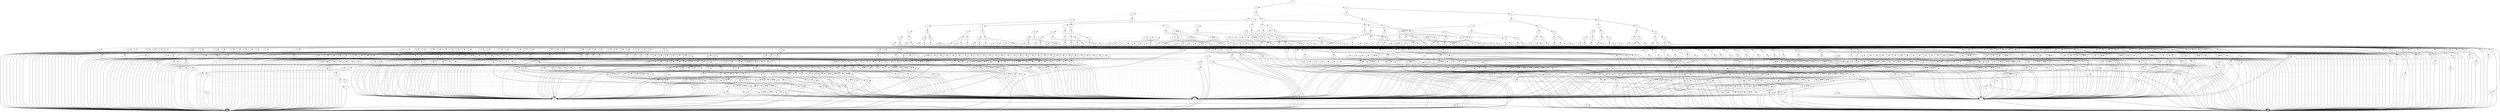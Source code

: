 digraph G {
0 [shape=box, label="0", style=filled, shape=box, height=0.3, width=0.3];
1 [shape=box, label="1", style=filled, shape=box, height=0.3, width=0.3];
182684 [label="3"];
182684 -> 182428 [style=dotted];
182684 -> 182683 [style=filled];
182428 [label="4"];
182428 -> 182270 [style=dotted];
182428 -> 182427 [style=filled];
182270 [label="5"];
182270 -> 182175 [style=dotted];
182270 -> 182269 [style=filled];
182175 [label="6"];
182175 -> 182120 [style=dotted];
182175 -> 182174 [style=filled];
182120 [label="7"];
182120 -> 182089 [style=dotted];
182120 -> 182119 [style=filled];
182089 [label="8"];
182089 -> 182072 [style=dotted];
182089 -> 182088 [style=filled];
182072 [label="9"];
182072 -> 182063 [style=dotted];
182072 -> 182071 [style=filled];
182063 [label="10"];
182063 -> 179909 [style=dotted];
182063 -> 182062 [style=filled];
179909 [label="11"];
179909 -> 179908 [style=dotted];
179909 -> 0 [style=filled];
179908 [label="12"];
179908 -> 40 [style=dotted];
179908 -> 179907 [style=filled];
40 [label="19"];
40 -> 0 [style=dotted];
40 -> 1 [style=filled];
179907 [label="19"];
179907 -> 0 [style=dotted];
179907 -> 155 [style=filled];
155 [label="76"];
155 -> 1 [style=dotted];
155 -> 0 [style=filled];
182062 [label="11"];
182062 -> 182061 [style=dotted];
182062 -> 1 [style=filled];
182061 [label="12"];
182061 -> 182060 [style=dotted];
182061 -> 182054 [style=filled];
182060 [label="13"];
182060 -> 182059 [style=dotted];
182060 -> 40 [style=filled];
182059 [label="14"];
182059 -> 182058 [style=dotted];
182059 -> 40 [style=filled];
182058 [label="15"];
182058 -> 182057 [style=dotted];
182058 -> 40 [style=filled];
182057 [label="16"];
182057 -> 182056 [style=dotted];
182057 -> 40 [style=filled];
182056 [label="17"];
182056 -> 182055 [style=dotted];
182056 -> 40 [style=filled];
182055 [label="18"];
182055 -> 182054 [style=dotted];
182055 -> 40 [style=filled];
182054 [label="19"];
182054 -> 154 [style=dotted];
182054 -> 1 [style=filled];
154 [label="76"];
154 -> 0 [style=dotted];
154 -> 1 [style=filled];
182071 [label="10"];
182071 -> 179917 [style=dotted];
182071 -> 182070 [style=filled];
179917 [label="11"];
179917 -> 179916 [style=dotted];
179917 -> 0 [style=filled];
179916 [label="12"];
179916 -> 179915 [style=dotted];
179916 -> 179907 [style=filled];
179915 [label="13"];
179915 -> 179914 [style=dotted];
179915 -> 40 [style=filled];
179914 [label="14"];
179914 -> 179913 [style=dotted];
179914 -> 40 [style=filled];
179913 [label="15"];
179913 -> 179912 [style=dotted];
179913 -> 40 [style=filled];
179912 [label="16"];
179912 -> 179911 [style=dotted];
179912 -> 40 [style=filled];
179911 [label="17"];
179911 -> 179910 [style=dotted];
179911 -> 40 [style=filled];
179910 [label="18"];
179910 -> 179907 [style=dotted];
179910 -> 40 [style=filled];
182070 [label="11"];
182070 -> 182069 [style=dotted];
182070 -> 1 [style=filled];
182069 [label="12"];
182069 -> 182068 [style=dotted];
182069 -> 182054 [style=filled];
182068 [label="13"];
182068 -> 182067 [style=dotted];
182068 -> 40 [style=filled];
182067 [label="14"];
182067 -> 182066 [style=dotted];
182067 -> 40 [style=filled];
182066 [label="15"];
182066 -> 182065 [style=dotted];
182066 -> 40 [style=filled];
182065 [label="16"];
182065 -> 182064 [style=dotted];
182065 -> 40 [style=filled];
182064 [label="17"];
182064 -> 182054 [style=dotted];
182064 -> 40 [style=filled];
182088 [label="9"];
182088 -> 182080 [style=dotted];
182088 -> 182087 [style=filled];
182080 [label="10"];
182080 -> 179925 [style=dotted];
182080 -> 182079 [style=filled];
179925 [label="11"];
179925 -> 179924 [style=dotted];
179925 -> 0 [style=filled];
179924 [label="12"];
179924 -> 179923 [style=dotted];
179924 -> 179907 [style=filled];
179923 [label="13"];
179923 -> 179922 [style=dotted];
179923 -> 40 [style=filled];
179922 [label="14"];
179922 -> 179921 [style=dotted];
179922 -> 40 [style=filled];
179921 [label="15"];
179921 -> 179920 [style=dotted];
179921 -> 40 [style=filled];
179920 [label="16"];
179920 -> 179919 [style=dotted];
179920 -> 40 [style=filled];
179919 [label="17"];
179919 -> 179907 [style=dotted];
179919 -> 40 [style=filled];
182079 [label="11"];
182079 -> 182078 [style=dotted];
182079 -> 1 [style=filled];
182078 [label="12"];
182078 -> 182077 [style=dotted];
182078 -> 182054 [style=filled];
182077 [label="13"];
182077 -> 182076 [style=dotted];
182077 -> 40 [style=filled];
182076 [label="14"];
182076 -> 182075 [style=dotted];
182076 -> 40 [style=filled];
182075 [label="15"];
182075 -> 182074 [style=dotted];
182075 -> 40 [style=filled];
182074 [label="16"];
182074 -> 182073 [style=dotted];
182074 -> 40 [style=filled];
182073 [label="17"];
182073 -> 182054 [style=dotted];
182073 -> 182055 [style=filled];
182087 [label="10"];
182087 -> 179932 [style=dotted];
182087 -> 182086 [style=filled];
179932 [label="11"];
179932 -> 179931 [style=dotted];
179932 -> 0 [style=filled];
179931 [label="12"];
179931 -> 179930 [style=dotted];
179931 -> 179907 [style=filled];
179930 [label="13"];
179930 -> 179929 [style=dotted];
179930 -> 40 [style=filled];
179929 [label="14"];
179929 -> 179928 [style=dotted];
179929 -> 40 [style=filled];
179928 [label="15"];
179928 -> 179927 [style=dotted];
179928 -> 40 [style=filled];
179927 [label="16"];
179927 -> 179926 [style=dotted];
179927 -> 40 [style=filled];
179926 [label="17"];
179926 -> 179907 [style=dotted];
179926 -> 179910 [style=filled];
182086 [label="11"];
182086 -> 182085 [style=dotted];
182086 -> 1 [style=filled];
182085 [label="12"];
182085 -> 182084 [style=dotted];
182085 -> 182054 [style=filled];
182084 [label="13"];
182084 -> 182083 [style=dotted];
182084 -> 40 [style=filled];
182083 [label="14"];
182083 -> 182082 [style=dotted];
182083 -> 40 [style=filled];
182082 [label="15"];
182082 -> 182081 [style=dotted];
182082 -> 40 [style=filled];
182081 [label="16"];
182081 -> 182054 [style=dotted];
182081 -> 40 [style=filled];
182119 [label="8"];
182119 -> 182104 [style=dotted];
182119 -> 182118 [style=filled];
182104 [label="9"];
182104 -> 182096 [style=dotted];
182104 -> 182103 [style=filled];
182096 [label="10"];
182096 -> 179940 [style=dotted];
182096 -> 182095 [style=filled];
179940 [label="11"];
179940 -> 179939 [style=dotted];
179940 -> 0 [style=filled];
179939 [label="12"];
179939 -> 179938 [style=dotted];
179939 -> 179907 [style=filled];
179938 [label="13"];
179938 -> 179937 [style=dotted];
179938 -> 40 [style=filled];
179937 [label="14"];
179937 -> 179936 [style=dotted];
179937 -> 40 [style=filled];
179936 [label="15"];
179936 -> 179935 [style=dotted];
179936 -> 40 [style=filled];
179935 [label="16"];
179935 -> 179907 [style=dotted];
179935 -> 40 [style=filled];
182095 [label="11"];
182095 -> 182094 [style=dotted];
182095 -> 1 [style=filled];
182094 [label="12"];
182094 -> 182093 [style=dotted];
182094 -> 182054 [style=filled];
182093 [label="13"];
182093 -> 182092 [style=dotted];
182093 -> 40 [style=filled];
182092 [label="14"];
182092 -> 182091 [style=dotted];
182092 -> 40 [style=filled];
182091 [label="15"];
182091 -> 182090 [style=dotted];
182091 -> 40 [style=filled];
182090 [label="16"];
182090 -> 182054 [style=dotted];
182090 -> 182056 [style=filled];
182103 [label="10"];
182103 -> 179946 [style=dotted];
182103 -> 182102 [style=filled];
179946 [label="11"];
179946 -> 179945 [style=dotted];
179946 -> 0 [style=filled];
179945 [label="12"];
179945 -> 179944 [style=dotted];
179945 -> 179907 [style=filled];
179944 [label="13"];
179944 -> 179943 [style=dotted];
179944 -> 40 [style=filled];
179943 [label="14"];
179943 -> 179942 [style=dotted];
179943 -> 40 [style=filled];
179942 [label="15"];
179942 -> 179941 [style=dotted];
179942 -> 40 [style=filled];
179941 [label="16"];
179941 -> 179907 [style=dotted];
179941 -> 179911 [style=filled];
182102 [label="11"];
182102 -> 182101 [style=dotted];
182102 -> 1 [style=filled];
182101 [label="12"];
182101 -> 182100 [style=dotted];
182101 -> 182054 [style=filled];
182100 [label="13"];
182100 -> 182099 [style=dotted];
182100 -> 40 [style=filled];
182099 [label="14"];
182099 -> 182098 [style=dotted];
182099 -> 40 [style=filled];
182098 [label="15"];
182098 -> 182097 [style=dotted];
182098 -> 40 [style=filled];
182097 [label="16"];
182097 -> 182054 [style=dotted];
182097 -> 182064 [style=filled];
182118 [label="9"];
182118 -> 182111 [style=dotted];
182118 -> 182117 [style=filled];
182111 [label="10"];
182111 -> 179953 [style=dotted];
182111 -> 182110 [style=filled];
179953 [label="11"];
179953 -> 179952 [style=dotted];
179953 -> 0 [style=filled];
179952 [label="12"];
179952 -> 179951 [style=dotted];
179952 -> 179907 [style=filled];
179951 [label="13"];
179951 -> 179950 [style=dotted];
179951 -> 40 [style=filled];
179950 [label="14"];
179950 -> 179949 [style=dotted];
179950 -> 40 [style=filled];
179949 [label="15"];
179949 -> 179948 [style=dotted];
179949 -> 40 [style=filled];
179948 [label="16"];
179948 -> 179907 [style=dotted];
179948 -> 179919 [style=filled];
182110 [label="11"];
182110 -> 182109 [style=dotted];
182110 -> 1 [style=filled];
182109 [label="12"];
182109 -> 182108 [style=dotted];
182109 -> 182054 [style=filled];
182108 [label="13"];
182108 -> 182107 [style=dotted];
182108 -> 40 [style=filled];
182107 [label="14"];
182107 -> 182106 [style=dotted];
182107 -> 40 [style=filled];
182106 [label="15"];
182106 -> 182105 [style=dotted];
182106 -> 40 [style=filled];
182105 [label="16"];
182105 -> 182054 [style=dotted];
182105 -> 182073 [style=filled];
182117 [label="10"];
182117 -> 179959 [style=dotted];
182117 -> 182116 [style=filled];
179959 [label="11"];
179959 -> 179958 [style=dotted];
179959 -> 0 [style=filled];
179958 [label="12"];
179958 -> 179957 [style=dotted];
179958 -> 179907 [style=filled];
179957 [label="13"];
179957 -> 179956 [style=dotted];
179957 -> 40 [style=filled];
179956 [label="14"];
179956 -> 179955 [style=dotted];
179956 -> 40 [style=filled];
179955 [label="15"];
179955 -> 179954 [style=dotted];
179955 -> 40 [style=filled];
179954 [label="16"];
179954 -> 179907 [style=dotted];
179954 -> 179926 [style=filled];
182116 [label="11"];
182116 -> 182115 [style=dotted];
182116 -> 1 [style=filled];
182115 [label="12"];
182115 -> 182114 [style=dotted];
182115 -> 182054 [style=filled];
182114 [label="13"];
182114 -> 182113 [style=dotted];
182114 -> 40 [style=filled];
182113 [label="14"];
182113 -> 182112 [style=dotted];
182113 -> 40 [style=filled];
182112 [label="15"];
182112 -> 182054 [style=dotted];
182112 -> 40 [style=filled];
182174 [label="7"];
182174 -> 182147 [style=dotted];
182174 -> 182173 [style=filled];
182147 [label="8"];
182147 -> 182133 [style=dotted];
182147 -> 182146 [style=filled];
182133 [label="9"];
182133 -> 182126 [style=dotted];
182133 -> 182132 [style=filled];
182126 [label="10"];
182126 -> 179967 [style=dotted];
182126 -> 182125 [style=filled];
179967 [label="11"];
179967 -> 179966 [style=dotted];
179967 -> 0 [style=filled];
179966 [label="12"];
179966 -> 179965 [style=dotted];
179966 -> 179907 [style=filled];
179965 [label="13"];
179965 -> 179964 [style=dotted];
179965 -> 40 [style=filled];
179964 [label="14"];
179964 -> 179963 [style=dotted];
179964 -> 40 [style=filled];
179963 [label="15"];
179963 -> 179907 [style=dotted];
179963 -> 40 [style=filled];
182125 [label="11"];
182125 -> 182124 [style=dotted];
182125 -> 1 [style=filled];
182124 [label="12"];
182124 -> 182123 [style=dotted];
182124 -> 182054 [style=filled];
182123 [label="13"];
182123 -> 182122 [style=dotted];
182123 -> 40 [style=filled];
182122 [label="14"];
182122 -> 182121 [style=dotted];
182122 -> 40 [style=filled];
182121 [label="15"];
182121 -> 182054 [style=dotted];
182121 -> 182057 [style=filled];
182132 [label="10"];
182132 -> 179972 [style=dotted];
182132 -> 182131 [style=filled];
179972 [label="11"];
179972 -> 179971 [style=dotted];
179972 -> 0 [style=filled];
179971 [label="12"];
179971 -> 179970 [style=dotted];
179971 -> 179907 [style=filled];
179970 [label="13"];
179970 -> 179969 [style=dotted];
179970 -> 40 [style=filled];
179969 [label="14"];
179969 -> 179968 [style=dotted];
179969 -> 40 [style=filled];
179968 [label="15"];
179968 -> 179907 [style=dotted];
179968 -> 179912 [style=filled];
182131 [label="11"];
182131 -> 182130 [style=dotted];
182131 -> 1 [style=filled];
182130 [label="12"];
182130 -> 182129 [style=dotted];
182130 -> 182054 [style=filled];
182129 [label="13"];
182129 -> 182128 [style=dotted];
182129 -> 40 [style=filled];
182128 [label="14"];
182128 -> 182127 [style=dotted];
182128 -> 40 [style=filled];
182127 [label="15"];
182127 -> 182054 [style=dotted];
182127 -> 182065 [style=filled];
182146 [label="9"];
182146 -> 182139 [style=dotted];
182146 -> 182145 [style=filled];
182139 [label="10"];
182139 -> 179978 [style=dotted];
182139 -> 182138 [style=filled];
179978 [label="11"];
179978 -> 179977 [style=dotted];
179978 -> 0 [style=filled];
179977 [label="12"];
179977 -> 179976 [style=dotted];
179977 -> 179907 [style=filled];
179976 [label="13"];
179976 -> 179975 [style=dotted];
179976 -> 40 [style=filled];
179975 [label="14"];
179975 -> 179974 [style=dotted];
179975 -> 40 [style=filled];
179974 [label="15"];
179974 -> 179907 [style=dotted];
179974 -> 179920 [style=filled];
182138 [label="11"];
182138 -> 182137 [style=dotted];
182138 -> 1 [style=filled];
182137 [label="12"];
182137 -> 182136 [style=dotted];
182137 -> 182054 [style=filled];
182136 [label="13"];
182136 -> 182135 [style=dotted];
182136 -> 40 [style=filled];
182135 [label="14"];
182135 -> 182134 [style=dotted];
182135 -> 40 [style=filled];
182134 [label="15"];
182134 -> 182054 [style=dotted];
182134 -> 182074 [style=filled];
182145 [label="10"];
182145 -> 179983 [style=dotted];
182145 -> 182144 [style=filled];
179983 [label="11"];
179983 -> 179982 [style=dotted];
179983 -> 0 [style=filled];
179982 [label="12"];
179982 -> 179981 [style=dotted];
179982 -> 179907 [style=filled];
179981 [label="13"];
179981 -> 179980 [style=dotted];
179981 -> 40 [style=filled];
179980 [label="14"];
179980 -> 179979 [style=dotted];
179980 -> 40 [style=filled];
179979 [label="15"];
179979 -> 179907 [style=dotted];
179979 -> 179927 [style=filled];
182144 [label="11"];
182144 -> 182143 [style=dotted];
182144 -> 1 [style=filled];
182143 [label="12"];
182143 -> 182142 [style=dotted];
182143 -> 182054 [style=filled];
182142 [label="13"];
182142 -> 182141 [style=dotted];
182142 -> 40 [style=filled];
182141 [label="14"];
182141 -> 182140 [style=dotted];
182141 -> 40 [style=filled];
182140 [label="15"];
182140 -> 182054 [style=dotted];
182140 -> 182081 [style=filled];
182173 [label="8"];
182173 -> 182160 [style=dotted];
182173 -> 182172 [style=filled];
182160 [label="9"];
182160 -> 182153 [style=dotted];
182160 -> 182159 [style=filled];
182153 [label="10"];
182153 -> 179990 [style=dotted];
182153 -> 182152 [style=filled];
179990 [label="11"];
179990 -> 179989 [style=dotted];
179990 -> 0 [style=filled];
179989 [label="12"];
179989 -> 179988 [style=dotted];
179989 -> 179907 [style=filled];
179988 [label="13"];
179988 -> 179987 [style=dotted];
179988 -> 40 [style=filled];
179987 [label="14"];
179987 -> 179986 [style=dotted];
179987 -> 40 [style=filled];
179986 [label="15"];
179986 -> 179907 [style=dotted];
179986 -> 179935 [style=filled];
182152 [label="11"];
182152 -> 182151 [style=dotted];
182152 -> 1 [style=filled];
182151 [label="12"];
182151 -> 182150 [style=dotted];
182151 -> 182054 [style=filled];
182150 [label="13"];
182150 -> 182149 [style=dotted];
182150 -> 40 [style=filled];
182149 [label="14"];
182149 -> 182148 [style=dotted];
182149 -> 40 [style=filled];
182148 [label="15"];
182148 -> 182054 [style=dotted];
182148 -> 182090 [style=filled];
182159 [label="10"];
182159 -> 179995 [style=dotted];
182159 -> 182158 [style=filled];
179995 [label="11"];
179995 -> 179994 [style=dotted];
179995 -> 0 [style=filled];
179994 [label="12"];
179994 -> 179993 [style=dotted];
179994 -> 179907 [style=filled];
179993 [label="13"];
179993 -> 179992 [style=dotted];
179993 -> 40 [style=filled];
179992 [label="14"];
179992 -> 179991 [style=dotted];
179992 -> 40 [style=filled];
179991 [label="15"];
179991 -> 179907 [style=dotted];
179991 -> 179941 [style=filled];
182158 [label="11"];
182158 -> 182157 [style=dotted];
182158 -> 1 [style=filled];
182157 [label="12"];
182157 -> 182156 [style=dotted];
182157 -> 182054 [style=filled];
182156 [label="13"];
182156 -> 182155 [style=dotted];
182156 -> 40 [style=filled];
182155 [label="14"];
182155 -> 182154 [style=dotted];
182155 -> 40 [style=filled];
182154 [label="15"];
182154 -> 182054 [style=dotted];
182154 -> 182097 [style=filled];
182172 [label="9"];
182172 -> 182166 [style=dotted];
182172 -> 182171 [style=filled];
182166 [label="10"];
182166 -> 180001 [style=dotted];
182166 -> 182165 [style=filled];
180001 [label="11"];
180001 -> 180000 [style=dotted];
180001 -> 0 [style=filled];
180000 [label="12"];
180000 -> 179999 [style=dotted];
180000 -> 179907 [style=filled];
179999 [label="13"];
179999 -> 179998 [style=dotted];
179999 -> 40 [style=filled];
179998 [label="14"];
179998 -> 179997 [style=dotted];
179998 -> 40 [style=filled];
179997 [label="15"];
179997 -> 179907 [style=dotted];
179997 -> 179948 [style=filled];
182165 [label="11"];
182165 -> 182164 [style=dotted];
182165 -> 1 [style=filled];
182164 [label="12"];
182164 -> 182163 [style=dotted];
182164 -> 182054 [style=filled];
182163 [label="13"];
182163 -> 182162 [style=dotted];
182163 -> 40 [style=filled];
182162 [label="14"];
182162 -> 182161 [style=dotted];
182162 -> 40 [style=filled];
182161 [label="15"];
182161 -> 182054 [style=dotted];
182161 -> 182105 [style=filled];
182171 [label="10"];
182171 -> 180006 [style=dotted];
182171 -> 182170 [style=filled];
180006 [label="11"];
180006 -> 180005 [style=dotted];
180006 -> 0 [style=filled];
180005 [label="12"];
180005 -> 180004 [style=dotted];
180005 -> 179907 [style=filled];
180004 [label="13"];
180004 -> 180003 [style=dotted];
180004 -> 40 [style=filled];
180003 [label="14"];
180003 -> 180002 [style=dotted];
180003 -> 40 [style=filled];
180002 [label="15"];
180002 -> 179907 [style=dotted];
180002 -> 179954 [style=filled];
182170 [label="11"];
182170 -> 182169 [style=dotted];
182170 -> 1 [style=filled];
182169 [label="12"];
182169 -> 182168 [style=dotted];
182169 -> 182054 [style=filled];
182168 [label="13"];
182168 -> 182167 [style=dotted];
182168 -> 40 [style=filled];
182167 [label="14"];
182167 -> 182054 [style=dotted];
182167 -> 40 [style=filled];
182269 [label="6"];
182269 -> 182222 [style=dotted];
182269 -> 182268 [style=filled];
182222 [label="7"];
182222 -> 182198 [style=dotted];
182222 -> 182221 [style=filled];
182198 [label="8"];
182198 -> 182186 [style=dotted];
182198 -> 182197 [style=filled];
182186 [label="9"];
182186 -> 182180 [style=dotted];
182186 -> 182185 [style=filled];
182180 [label="10"];
182180 -> 180014 [style=dotted];
182180 -> 182179 [style=filled];
180014 [label="11"];
180014 -> 180013 [style=dotted];
180014 -> 0 [style=filled];
180013 [label="12"];
180013 -> 180012 [style=dotted];
180013 -> 179907 [style=filled];
180012 [label="13"];
180012 -> 180011 [style=dotted];
180012 -> 40 [style=filled];
180011 [label="14"];
180011 -> 179907 [style=dotted];
180011 -> 40 [style=filled];
182179 [label="11"];
182179 -> 182178 [style=dotted];
182179 -> 1 [style=filled];
182178 [label="12"];
182178 -> 182177 [style=dotted];
182178 -> 182054 [style=filled];
182177 [label="13"];
182177 -> 182176 [style=dotted];
182177 -> 40 [style=filled];
182176 [label="14"];
182176 -> 182054 [style=dotted];
182176 -> 182058 [style=filled];
182185 [label="10"];
182185 -> 180018 [style=dotted];
182185 -> 182184 [style=filled];
180018 [label="11"];
180018 -> 180017 [style=dotted];
180018 -> 0 [style=filled];
180017 [label="12"];
180017 -> 180016 [style=dotted];
180017 -> 179907 [style=filled];
180016 [label="13"];
180016 -> 180015 [style=dotted];
180016 -> 40 [style=filled];
180015 [label="14"];
180015 -> 179907 [style=dotted];
180015 -> 179913 [style=filled];
182184 [label="11"];
182184 -> 182183 [style=dotted];
182184 -> 1 [style=filled];
182183 [label="12"];
182183 -> 182182 [style=dotted];
182183 -> 182054 [style=filled];
182182 [label="13"];
182182 -> 182181 [style=dotted];
182182 -> 40 [style=filled];
182181 [label="14"];
182181 -> 182054 [style=dotted];
182181 -> 182066 [style=filled];
182197 [label="9"];
182197 -> 182191 [style=dotted];
182197 -> 182196 [style=filled];
182191 [label="10"];
182191 -> 180023 [style=dotted];
182191 -> 182190 [style=filled];
180023 [label="11"];
180023 -> 180022 [style=dotted];
180023 -> 0 [style=filled];
180022 [label="12"];
180022 -> 180021 [style=dotted];
180022 -> 179907 [style=filled];
180021 [label="13"];
180021 -> 180020 [style=dotted];
180021 -> 40 [style=filled];
180020 [label="14"];
180020 -> 179907 [style=dotted];
180020 -> 179921 [style=filled];
182190 [label="11"];
182190 -> 182189 [style=dotted];
182190 -> 1 [style=filled];
182189 [label="12"];
182189 -> 182188 [style=dotted];
182189 -> 182054 [style=filled];
182188 [label="13"];
182188 -> 182187 [style=dotted];
182188 -> 40 [style=filled];
182187 [label="14"];
182187 -> 182054 [style=dotted];
182187 -> 182075 [style=filled];
182196 [label="10"];
182196 -> 180027 [style=dotted];
182196 -> 182195 [style=filled];
180027 [label="11"];
180027 -> 180026 [style=dotted];
180027 -> 0 [style=filled];
180026 [label="12"];
180026 -> 180025 [style=dotted];
180026 -> 179907 [style=filled];
180025 [label="13"];
180025 -> 180024 [style=dotted];
180025 -> 40 [style=filled];
180024 [label="14"];
180024 -> 179907 [style=dotted];
180024 -> 179928 [style=filled];
182195 [label="11"];
182195 -> 182194 [style=dotted];
182195 -> 1 [style=filled];
182194 [label="12"];
182194 -> 182193 [style=dotted];
182194 -> 182054 [style=filled];
182193 [label="13"];
182193 -> 182192 [style=dotted];
182193 -> 40 [style=filled];
182192 [label="14"];
182192 -> 182054 [style=dotted];
182192 -> 182082 [style=filled];
182221 [label="8"];
182221 -> 182209 [style=dotted];
182221 -> 182220 [style=filled];
182209 [label="9"];
182209 -> 182203 [style=dotted];
182209 -> 182208 [style=filled];
182203 [label="10"];
182203 -> 180033 [style=dotted];
182203 -> 182202 [style=filled];
180033 [label="11"];
180033 -> 180032 [style=dotted];
180033 -> 0 [style=filled];
180032 [label="12"];
180032 -> 180031 [style=dotted];
180032 -> 179907 [style=filled];
180031 [label="13"];
180031 -> 180030 [style=dotted];
180031 -> 40 [style=filled];
180030 [label="14"];
180030 -> 179907 [style=dotted];
180030 -> 179936 [style=filled];
182202 [label="11"];
182202 -> 182201 [style=dotted];
182202 -> 1 [style=filled];
182201 [label="12"];
182201 -> 182200 [style=dotted];
182201 -> 182054 [style=filled];
182200 [label="13"];
182200 -> 182199 [style=dotted];
182200 -> 40 [style=filled];
182199 [label="14"];
182199 -> 182054 [style=dotted];
182199 -> 182091 [style=filled];
182208 [label="10"];
182208 -> 180037 [style=dotted];
182208 -> 182207 [style=filled];
180037 [label="11"];
180037 -> 180036 [style=dotted];
180037 -> 0 [style=filled];
180036 [label="12"];
180036 -> 180035 [style=dotted];
180036 -> 179907 [style=filled];
180035 [label="13"];
180035 -> 180034 [style=dotted];
180035 -> 40 [style=filled];
180034 [label="14"];
180034 -> 179907 [style=dotted];
180034 -> 179942 [style=filled];
182207 [label="11"];
182207 -> 182206 [style=dotted];
182207 -> 1 [style=filled];
182206 [label="12"];
182206 -> 182205 [style=dotted];
182206 -> 182054 [style=filled];
182205 [label="13"];
182205 -> 182204 [style=dotted];
182205 -> 40 [style=filled];
182204 [label="14"];
182204 -> 182054 [style=dotted];
182204 -> 182098 [style=filled];
182220 [label="9"];
182220 -> 182214 [style=dotted];
182220 -> 182219 [style=filled];
182214 [label="10"];
182214 -> 180042 [style=dotted];
182214 -> 182213 [style=filled];
180042 [label="11"];
180042 -> 180041 [style=dotted];
180042 -> 0 [style=filled];
180041 [label="12"];
180041 -> 180040 [style=dotted];
180041 -> 179907 [style=filled];
180040 [label="13"];
180040 -> 180039 [style=dotted];
180040 -> 40 [style=filled];
180039 [label="14"];
180039 -> 179907 [style=dotted];
180039 -> 179949 [style=filled];
182213 [label="11"];
182213 -> 182212 [style=dotted];
182213 -> 1 [style=filled];
182212 [label="12"];
182212 -> 182211 [style=dotted];
182212 -> 182054 [style=filled];
182211 [label="13"];
182211 -> 182210 [style=dotted];
182211 -> 40 [style=filled];
182210 [label="14"];
182210 -> 182054 [style=dotted];
182210 -> 182106 [style=filled];
182219 [label="10"];
182219 -> 180046 [style=dotted];
182219 -> 182218 [style=filled];
180046 [label="11"];
180046 -> 180045 [style=dotted];
180046 -> 0 [style=filled];
180045 [label="12"];
180045 -> 180044 [style=dotted];
180045 -> 179907 [style=filled];
180044 [label="13"];
180044 -> 180043 [style=dotted];
180044 -> 40 [style=filled];
180043 [label="14"];
180043 -> 179907 [style=dotted];
180043 -> 179955 [style=filled];
182218 [label="11"];
182218 -> 182217 [style=dotted];
182218 -> 1 [style=filled];
182217 [label="12"];
182217 -> 182216 [style=dotted];
182217 -> 182054 [style=filled];
182216 [label="13"];
182216 -> 182215 [style=dotted];
182216 -> 40 [style=filled];
182215 [label="14"];
182215 -> 182054 [style=dotted];
182215 -> 182112 [style=filled];
182268 [label="7"];
182268 -> 182245 [style=dotted];
182268 -> 182267 [style=filled];
182245 [label="8"];
182245 -> 182233 [style=dotted];
182245 -> 182244 [style=filled];
182233 [label="9"];
182233 -> 182227 [style=dotted];
182233 -> 182232 [style=filled];
182227 [label="10"];
182227 -> 180053 [style=dotted];
182227 -> 182226 [style=filled];
180053 [label="11"];
180053 -> 180052 [style=dotted];
180053 -> 0 [style=filled];
180052 [label="12"];
180052 -> 180051 [style=dotted];
180052 -> 179907 [style=filled];
180051 [label="13"];
180051 -> 180050 [style=dotted];
180051 -> 40 [style=filled];
180050 [label="14"];
180050 -> 179907 [style=dotted];
180050 -> 179963 [style=filled];
182226 [label="11"];
182226 -> 182225 [style=dotted];
182226 -> 1 [style=filled];
182225 [label="12"];
182225 -> 182224 [style=dotted];
182225 -> 182054 [style=filled];
182224 [label="13"];
182224 -> 182223 [style=dotted];
182224 -> 40 [style=filled];
182223 [label="14"];
182223 -> 182054 [style=dotted];
182223 -> 182121 [style=filled];
182232 [label="10"];
182232 -> 180057 [style=dotted];
182232 -> 182231 [style=filled];
180057 [label="11"];
180057 -> 180056 [style=dotted];
180057 -> 0 [style=filled];
180056 [label="12"];
180056 -> 180055 [style=dotted];
180056 -> 179907 [style=filled];
180055 [label="13"];
180055 -> 180054 [style=dotted];
180055 -> 40 [style=filled];
180054 [label="14"];
180054 -> 179907 [style=dotted];
180054 -> 179968 [style=filled];
182231 [label="11"];
182231 -> 182230 [style=dotted];
182231 -> 1 [style=filled];
182230 [label="12"];
182230 -> 182229 [style=dotted];
182230 -> 182054 [style=filled];
182229 [label="13"];
182229 -> 182228 [style=dotted];
182229 -> 40 [style=filled];
182228 [label="14"];
182228 -> 182054 [style=dotted];
182228 -> 182127 [style=filled];
182244 [label="9"];
182244 -> 182238 [style=dotted];
182244 -> 182243 [style=filled];
182238 [label="10"];
182238 -> 180062 [style=dotted];
182238 -> 182237 [style=filled];
180062 [label="11"];
180062 -> 180061 [style=dotted];
180062 -> 0 [style=filled];
180061 [label="12"];
180061 -> 180060 [style=dotted];
180061 -> 179907 [style=filled];
180060 [label="13"];
180060 -> 180059 [style=dotted];
180060 -> 40 [style=filled];
180059 [label="14"];
180059 -> 179907 [style=dotted];
180059 -> 179974 [style=filled];
182237 [label="11"];
182237 -> 182236 [style=dotted];
182237 -> 1 [style=filled];
182236 [label="12"];
182236 -> 182235 [style=dotted];
182236 -> 182054 [style=filled];
182235 [label="13"];
182235 -> 182234 [style=dotted];
182235 -> 40 [style=filled];
182234 [label="14"];
182234 -> 182054 [style=dotted];
182234 -> 182134 [style=filled];
182243 [label="10"];
182243 -> 180066 [style=dotted];
182243 -> 182242 [style=filled];
180066 [label="11"];
180066 -> 180065 [style=dotted];
180066 -> 0 [style=filled];
180065 [label="12"];
180065 -> 180064 [style=dotted];
180065 -> 179907 [style=filled];
180064 [label="13"];
180064 -> 180063 [style=dotted];
180064 -> 40 [style=filled];
180063 [label="14"];
180063 -> 179907 [style=dotted];
180063 -> 179979 [style=filled];
182242 [label="11"];
182242 -> 182241 [style=dotted];
182242 -> 1 [style=filled];
182241 [label="12"];
182241 -> 182240 [style=dotted];
182241 -> 182054 [style=filled];
182240 [label="13"];
182240 -> 182239 [style=dotted];
182240 -> 40 [style=filled];
182239 [label="14"];
182239 -> 182054 [style=dotted];
182239 -> 182140 [style=filled];
182267 [label="8"];
182267 -> 182256 [style=dotted];
182267 -> 182266 [style=filled];
182256 [label="9"];
182256 -> 182250 [style=dotted];
182256 -> 182255 [style=filled];
182250 [label="10"];
182250 -> 180072 [style=dotted];
182250 -> 182249 [style=filled];
180072 [label="11"];
180072 -> 180071 [style=dotted];
180072 -> 0 [style=filled];
180071 [label="12"];
180071 -> 180070 [style=dotted];
180071 -> 179907 [style=filled];
180070 [label="13"];
180070 -> 180069 [style=dotted];
180070 -> 40 [style=filled];
180069 [label="14"];
180069 -> 179907 [style=dotted];
180069 -> 179986 [style=filled];
182249 [label="11"];
182249 -> 182248 [style=dotted];
182249 -> 1 [style=filled];
182248 [label="12"];
182248 -> 182247 [style=dotted];
182248 -> 182054 [style=filled];
182247 [label="13"];
182247 -> 182246 [style=dotted];
182247 -> 40 [style=filled];
182246 [label="14"];
182246 -> 182054 [style=dotted];
182246 -> 182148 [style=filled];
182255 [label="10"];
182255 -> 180076 [style=dotted];
182255 -> 182254 [style=filled];
180076 [label="11"];
180076 -> 180075 [style=dotted];
180076 -> 0 [style=filled];
180075 [label="12"];
180075 -> 180074 [style=dotted];
180075 -> 179907 [style=filled];
180074 [label="13"];
180074 -> 180073 [style=dotted];
180074 -> 40 [style=filled];
180073 [label="14"];
180073 -> 179907 [style=dotted];
180073 -> 179991 [style=filled];
182254 [label="11"];
182254 -> 182253 [style=dotted];
182254 -> 1 [style=filled];
182253 [label="12"];
182253 -> 182252 [style=dotted];
182253 -> 182054 [style=filled];
182252 [label="13"];
182252 -> 182251 [style=dotted];
182252 -> 40 [style=filled];
182251 [label="14"];
182251 -> 182054 [style=dotted];
182251 -> 182154 [style=filled];
182266 [label="9"];
182266 -> 182261 [style=dotted];
182266 -> 182265 [style=filled];
182261 [label="10"];
182261 -> 180081 [style=dotted];
182261 -> 182260 [style=filled];
180081 [label="11"];
180081 -> 180080 [style=dotted];
180081 -> 0 [style=filled];
180080 [label="12"];
180080 -> 180079 [style=dotted];
180080 -> 179907 [style=filled];
180079 [label="13"];
180079 -> 180078 [style=dotted];
180079 -> 40 [style=filled];
180078 [label="14"];
180078 -> 179907 [style=dotted];
180078 -> 179997 [style=filled];
182260 [label="11"];
182260 -> 182259 [style=dotted];
182260 -> 1 [style=filled];
182259 [label="12"];
182259 -> 182258 [style=dotted];
182259 -> 182054 [style=filled];
182258 [label="13"];
182258 -> 182257 [style=dotted];
182258 -> 40 [style=filled];
182257 [label="14"];
182257 -> 182054 [style=dotted];
182257 -> 182161 [style=filled];
182265 [label="10"];
182265 -> 180085 [style=dotted];
182265 -> 182264 [style=filled];
180085 [label="11"];
180085 -> 180084 [style=dotted];
180085 -> 0 [style=filled];
180084 [label="12"];
180084 -> 180083 [style=dotted];
180084 -> 179907 [style=filled];
180083 [label="13"];
180083 -> 180082 [style=dotted];
180083 -> 40 [style=filled];
180082 [label="14"];
180082 -> 179907 [style=dotted];
180082 -> 180002 [style=filled];
182264 [label="11"];
182264 -> 182263 [style=dotted];
182264 -> 1 [style=filled];
182263 [label="12"];
182263 -> 182262 [style=dotted];
182263 -> 182054 [style=filled];
182262 [label="13"];
182262 -> 182054 [style=dotted];
182262 -> 40 [style=filled];
182427 [label="5"];
182427 -> 182349 [style=dotted];
182427 -> 182426 [style=filled];
182349 [label="6"];
182349 -> 182309 [style=dotted];
182349 -> 182348 [style=filled];
182309 [label="7"];
182309 -> 182289 [style=dotted];
182309 -> 182308 [style=filled];
182289 [label="8"];
182289 -> 182279 [style=dotted];
182289 -> 182288 [style=filled];
182279 [label="9"];
182279 -> 182274 [style=dotted];
182279 -> 182278 [style=filled];
182274 [label="10"];
182274 -> 180093 [style=dotted];
182274 -> 182273 [style=filled];
180093 [label="11"];
180093 -> 180092 [style=dotted];
180093 -> 0 [style=filled];
180092 [label="12"];
180092 -> 180091 [style=dotted];
180092 -> 179907 [style=filled];
180091 [label="13"];
180091 -> 179907 [style=dotted];
180091 -> 40 [style=filled];
182273 [label="11"];
182273 -> 182272 [style=dotted];
182273 -> 1 [style=filled];
182272 [label="12"];
182272 -> 182271 [style=dotted];
182272 -> 182054 [style=filled];
182271 [label="13"];
182271 -> 182054 [style=dotted];
182271 -> 182059 [style=filled];
182278 [label="10"];
182278 -> 180096 [style=dotted];
182278 -> 182277 [style=filled];
180096 [label="11"];
180096 -> 180095 [style=dotted];
180096 -> 0 [style=filled];
180095 [label="12"];
180095 -> 180094 [style=dotted];
180095 -> 179907 [style=filled];
180094 [label="13"];
180094 -> 179907 [style=dotted];
180094 -> 179914 [style=filled];
182277 [label="11"];
182277 -> 182276 [style=dotted];
182277 -> 1 [style=filled];
182276 [label="12"];
182276 -> 182275 [style=dotted];
182276 -> 182054 [style=filled];
182275 [label="13"];
182275 -> 182054 [style=dotted];
182275 -> 182067 [style=filled];
182288 [label="9"];
182288 -> 182283 [style=dotted];
182288 -> 182287 [style=filled];
182283 [label="10"];
182283 -> 180100 [style=dotted];
182283 -> 182282 [style=filled];
180100 [label="11"];
180100 -> 180099 [style=dotted];
180100 -> 0 [style=filled];
180099 [label="12"];
180099 -> 180098 [style=dotted];
180099 -> 179907 [style=filled];
180098 [label="13"];
180098 -> 179907 [style=dotted];
180098 -> 179922 [style=filled];
182282 [label="11"];
182282 -> 182281 [style=dotted];
182282 -> 1 [style=filled];
182281 [label="12"];
182281 -> 182280 [style=dotted];
182281 -> 182054 [style=filled];
182280 [label="13"];
182280 -> 182054 [style=dotted];
182280 -> 182076 [style=filled];
182287 [label="10"];
182287 -> 180103 [style=dotted];
182287 -> 182286 [style=filled];
180103 [label="11"];
180103 -> 180102 [style=dotted];
180103 -> 0 [style=filled];
180102 [label="12"];
180102 -> 180101 [style=dotted];
180102 -> 179907 [style=filled];
180101 [label="13"];
180101 -> 179907 [style=dotted];
180101 -> 179929 [style=filled];
182286 [label="11"];
182286 -> 182285 [style=dotted];
182286 -> 1 [style=filled];
182285 [label="12"];
182285 -> 182284 [style=dotted];
182285 -> 182054 [style=filled];
182284 [label="13"];
182284 -> 182054 [style=dotted];
182284 -> 182083 [style=filled];
182308 [label="8"];
182308 -> 182298 [style=dotted];
182308 -> 182307 [style=filled];
182298 [label="9"];
182298 -> 182293 [style=dotted];
182298 -> 182297 [style=filled];
182293 [label="10"];
182293 -> 180108 [style=dotted];
182293 -> 182292 [style=filled];
180108 [label="11"];
180108 -> 180107 [style=dotted];
180108 -> 0 [style=filled];
180107 [label="12"];
180107 -> 180106 [style=dotted];
180107 -> 179907 [style=filled];
180106 [label="13"];
180106 -> 179907 [style=dotted];
180106 -> 179937 [style=filled];
182292 [label="11"];
182292 -> 182291 [style=dotted];
182292 -> 1 [style=filled];
182291 [label="12"];
182291 -> 182290 [style=dotted];
182291 -> 182054 [style=filled];
182290 [label="13"];
182290 -> 182054 [style=dotted];
182290 -> 182092 [style=filled];
182297 [label="10"];
182297 -> 180111 [style=dotted];
182297 -> 182296 [style=filled];
180111 [label="11"];
180111 -> 180110 [style=dotted];
180111 -> 0 [style=filled];
180110 [label="12"];
180110 -> 180109 [style=dotted];
180110 -> 179907 [style=filled];
180109 [label="13"];
180109 -> 179907 [style=dotted];
180109 -> 179943 [style=filled];
182296 [label="11"];
182296 -> 182295 [style=dotted];
182296 -> 1 [style=filled];
182295 [label="12"];
182295 -> 182294 [style=dotted];
182295 -> 182054 [style=filled];
182294 [label="13"];
182294 -> 182054 [style=dotted];
182294 -> 182099 [style=filled];
182307 [label="9"];
182307 -> 182302 [style=dotted];
182307 -> 182306 [style=filled];
182302 [label="10"];
182302 -> 180115 [style=dotted];
182302 -> 182301 [style=filled];
180115 [label="11"];
180115 -> 180114 [style=dotted];
180115 -> 0 [style=filled];
180114 [label="12"];
180114 -> 180113 [style=dotted];
180114 -> 179907 [style=filled];
180113 [label="13"];
180113 -> 179907 [style=dotted];
180113 -> 179950 [style=filled];
182301 [label="11"];
182301 -> 182300 [style=dotted];
182301 -> 1 [style=filled];
182300 [label="12"];
182300 -> 182299 [style=dotted];
182300 -> 182054 [style=filled];
182299 [label="13"];
182299 -> 182054 [style=dotted];
182299 -> 182107 [style=filled];
182306 [label="10"];
182306 -> 180118 [style=dotted];
182306 -> 182305 [style=filled];
180118 [label="11"];
180118 -> 180117 [style=dotted];
180118 -> 0 [style=filled];
180117 [label="12"];
180117 -> 180116 [style=dotted];
180117 -> 179907 [style=filled];
180116 [label="13"];
180116 -> 179907 [style=dotted];
180116 -> 179956 [style=filled];
182305 [label="11"];
182305 -> 182304 [style=dotted];
182305 -> 1 [style=filled];
182304 [label="12"];
182304 -> 182303 [style=dotted];
182304 -> 182054 [style=filled];
182303 [label="13"];
182303 -> 182054 [style=dotted];
182303 -> 182113 [style=filled];
182348 [label="7"];
182348 -> 182328 [style=dotted];
182348 -> 182347 [style=filled];
182328 [label="8"];
182328 -> 182318 [style=dotted];
182328 -> 182327 [style=filled];
182318 [label="9"];
182318 -> 182313 [style=dotted];
182318 -> 182317 [style=filled];
182313 [label="10"];
182313 -> 180124 [style=dotted];
182313 -> 182312 [style=filled];
180124 [label="11"];
180124 -> 180123 [style=dotted];
180124 -> 0 [style=filled];
180123 [label="12"];
180123 -> 180122 [style=dotted];
180123 -> 179907 [style=filled];
180122 [label="13"];
180122 -> 179907 [style=dotted];
180122 -> 179964 [style=filled];
182312 [label="11"];
182312 -> 182311 [style=dotted];
182312 -> 1 [style=filled];
182311 [label="12"];
182311 -> 182310 [style=dotted];
182311 -> 182054 [style=filled];
182310 [label="13"];
182310 -> 182054 [style=dotted];
182310 -> 182122 [style=filled];
182317 [label="10"];
182317 -> 180127 [style=dotted];
182317 -> 182316 [style=filled];
180127 [label="11"];
180127 -> 180126 [style=dotted];
180127 -> 0 [style=filled];
180126 [label="12"];
180126 -> 180125 [style=dotted];
180126 -> 179907 [style=filled];
180125 [label="13"];
180125 -> 179907 [style=dotted];
180125 -> 179969 [style=filled];
182316 [label="11"];
182316 -> 182315 [style=dotted];
182316 -> 1 [style=filled];
182315 [label="12"];
182315 -> 182314 [style=dotted];
182315 -> 182054 [style=filled];
182314 [label="13"];
182314 -> 182054 [style=dotted];
182314 -> 182128 [style=filled];
182327 [label="9"];
182327 -> 182322 [style=dotted];
182327 -> 182326 [style=filled];
182322 [label="10"];
182322 -> 180131 [style=dotted];
182322 -> 182321 [style=filled];
180131 [label="11"];
180131 -> 180130 [style=dotted];
180131 -> 0 [style=filled];
180130 [label="12"];
180130 -> 180129 [style=dotted];
180130 -> 179907 [style=filled];
180129 [label="13"];
180129 -> 179907 [style=dotted];
180129 -> 179975 [style=filled];
182321 [label="11"];
182321 -> 182320 [style=dotted];
182321 -> 1 [style=filled];
182320 [label="12"];
182320 -> 182319 [style=dotted];
182320 -> 182054 [style=filled];
182319 [label="13"];
182319 -> 182054 [style=dotted];
182319 -> 182135 [style=filled];
182326 [label="10"];
182326 -> 180134 [style=dotted];
182326 -> 182325 [style=filled];
180134 [label="11"];
180134 -> 180133 [style=dotted];
180134 -> 0 [style=filled];
180133 [label="12"];
180133 -> 180132 [style=dotted];
180133 -> 179907 [style=filled];
180132 [label="13"];
180132 -> 179907 [style=dotted];
180132 -> 179980 [style=filled];
182325 [label="11"];
182325 -> 182324 [style=dotted];
182325 -> 1 [style=filled];
182324 [label="12"];
182324 -> 182323 [style=dotted];
182324 -> 182054 [style=filled];
182323 [label="13"];
182323 -> 182054 [style=dotted];
182323 -> 182141 [style=filled];
182347 [label="8"];
182347 -> 182337 [style=dotted];
182347 -> 182346 [style=filled];
182337 [label="9"];
182337 -> 182332 [style=dotted];
182337 -> 182336 [style=filled];
182332 [label="10"];
182332 -> 180139 [style=dotted];
182332 -> 182331 [style=filled];
180139 [label="11"];
180139 -> 180138 [style=dotted];
180139 -> 0 [style=filled];
180138 [label="12"];
180138 -> 180137 [style=dotted];
180138 -> 179907 [style=filled];
180137 [label="13"];
180137 -> 179907 [style=dotted];
180137 -> 179987 [style=filled];
182331 [label="11"];
182331 -> 182330 [style=dotted];
182331 -> 1 [style=filled];
182330 [label="12"];
182330 -> 182329 [style=dotted];
182330 -> 182054 [style=filled];
182329 [label="13"];
182329 -> 182054 [style=dotted];
182329 -> 182149 [style=filled];
182336 [label="10"];
182336 -> 180142 [style=dotted];
182336 -> 182335 [style=filled];
180142 [label="11"];
180142 -> 180141 [style=dotted];
180142 -> 0 [style=filled];
180141 [label="12"];
180141 -> 180140 [style=dotted];
180141 -> 179907 [style=filled];
180140 [label="13"];
180140 -> 179907 [style=dotted];
180140 -> 179992 [style=filled];
182335 [label="11"];
182335 -> 182334 [style=dotted];
182335 -> 1 [style=filled];
182334 [label="12"];
182334 -> 182333 [style=dotted];
182334 -> 182054 [style=filled];
182333 [label="13"];
182333 -> 182054 [style=dotted];
182333 -> 182155 [style=filled];
182346 [label="9"];
182346 -> 182341 [style=dotted];
182346 -> 182345 [style=filled];
182341 [label="10"];
182341 -> 180146 [style=dotted];
182341 -> 182340 [style=filled];
180146 [label="11"];
180146 -> 180145 [style=dotted];
180146 -> 0 [style=filled];
180145 [label="12"];
180145 -> 180144 [style=dotted];
180145 -> 179907 [style=filled];
180144 [label="13"];
180144 -> 179907 [style=dotted];
180144 -> 179998 [style=filled];
182340 [label="11"];
182340 -> 182339 [style=dotted];
182340 -> 1 [style=filled];
182339 [label="12"];
182339 -> 182338 [style=dotted];
182339 -> 182054 [style=filled];
182338 [label="13"];
182338 -> 182054 [style=dotted];
182338 -> 182162 [style=filled];
182345 [label="10"];
182345 -> 180149 [style=dotted];
182345 -> 182344 [style=filled];
180149 [label="11"];
180149 -> 180148 [style=dotted];
180149 -> 0 [style=filled];
180148 [label="12"];
180148 -> 180147 [style=dotted];
180148 -> 179907 [style=filled];
180147 [label="13"];
180147 -> 179907 [style=dotted];
180147 -> 180003 [style=filled];
182344 [label="11"];
182344 -> 182343 [style=dotted];
182344 -> 1 [style=filled];
182343 [label="12"];
182343 -> 182342 [style=dotted];
182343 -> 182054 [style=filled];
182342 [label="13"];
182342 -> 182054 [style=dotted];
182342 -> 182167 [style=filled];
182426 [label="6"];
182426 -> 182388 [style=dotted];
182426 -> 182425 [style=filled];
182388 [label="7"];
182388 -> 182368 [style=dotted];
182388 -> 182387 [style=filled];
182368 [label="8"];
182368 -> 182358 [style=dotted];
182368 -> 182367 [style=filled];
182358 [label="9"];
182358 -> 182353 [style=dotted];
182358 -> 182357 [style=filled];
182353 [label="10"];
182353 -> 180156 [style=dotted];
182353 -> 182352 [style=filled];
180156 [label="11"];
180156 -> 180155 [style=dotted];
180156 -> 0 [style=filled];
180155 [label="12"];
180155 -> 180154 [style=dotted];
180155 -> 179907 [style=filled];
180154 [label="13"];
180154 -> 179907 [style=dotted];
180154 -> 180011 [style=filled];
182352 [label="11"];
182352 -> 182351 [style=dotted];
182352 -> 1 [style=filled];
182351 [label="12"];
182351 -> 182350 [style=dotted];
182351 -> 182054 [style=filled];
182350 [label="13"];
182350 -> 182054 [style=dotted];
182350 -> 182176 [style=filled];
182357 [label="10"];
182357 -> 180159 [style=dotted];
182357 -> 182356 [style=filled];
180159 [label="11"];
180159 -> 180158 [style=dotted];
180159 -> 0 [style=filled];
180158 [label="12"];
180158 -> 180157 [style=dotted];
180158 -> 179907 [style=filled];
180157 [label="13"];
180157 -> 179907 [style=dotted];
180157 -> 180015 [style=filled];
182356 [label="11"];
182356 -> 182355 [style=dotted];
182356 -> 1 [style=filled];
182355 [label="12"];
182355 -> 182354 [style=dotted];
182355 -> 182054 [style=filled];
182354 [label="13"];
182354 -> 182054 [style=dotted];
182354 -> 182181 [style=filled];
182367 [label="9"];
182367 -> 182362 [style=dotted];
182367 -> 182366 [style=filled];
182362 [label="10"];
182362 -> 180163 [style=dotted];
182362 -> 182361 [style=filled];
180163 [label="11"];
180163 -> 180162 [style=dotted];
180163 -> 0 [style=filled];
180162 [label="12"];
180162 -> 180161 [style=dotted];
180162 -> 179907 [style=filled];
180161 [label="13"];
180161 -> 179907 [style=dotted];
180161 -> 180020 [style=filled];
182361 [label="11"];
182361 -> 182360 [style=dotted];
182361 -> 1 [style=filled];
182360 [label="12"];
182360 -> 182359 [style=dotted];
182360 -> 182054 [style=filled];
182359 [label="13"];
182359 -> 182054 [style=dotted];
182359 -> 182187 [style=filled];
182366 [label="10"];
182366 -> 180166 [style=dotted];
182366 -> 182365 [style=filled];
180166 [label="11"];
180166 -> 180165 [style=dotted];
180166 -> 0 [style=filled];
180165 [label="12"];
180165 -> 180164 [style=dotted];
180165 -> 179907 [style=filled];
180164 [label="13"];
180164 -> 179907 [style=dotted];
180164 -> 180024 [style=filled];
182365 [label="11"];
182365 -> 182364 [style=dotted];
182365 -> 1 [style=filled];
182364 [label="12"];
182364 -> 182363 [style=dotted];
182364 -> 182054 [style=filled];
182363 [label="13"];
182363 -> 182054 [style=dotted];
182363 -> 182192 [style=filled];
182387 [label="8"];
182387 -> 182377 [style=dotted];
182387 -> 182386 [style=filled];
182377 [label="9"];
182377 -> 182372 [style=dotted];
182377 -> 182376 [style=filled];
182372 [label="10"];
182372 -> 180171 [style=dotted];
182372 -> 182371 [style=filled];
180171 [label="11"];
180171 -> 180170 [style=dotted];
180171 -> 0 [style=filled];
180170 [label="12"];
180170 -> 180169 [style=dotted];
180170 -> 179907 [style=filled];
180169 [label="13"];
180169 -> 179907 [style=dotted];
180169 -> 180030 [style=filled];
182371 [label="11"];
182371 -> 182370 [style=dotted];
182371 -> 1 [style=filled];
182370 [label="12"];
182370 -> 182369 [style=dotted];
182370 -> 182054 [style=filled];
182369 [label="13"];
182369 -> 182054 [style=dotted];
182369 -> 182199 [style=filled];
182376 [label="10"];
182376 -> 180174 [style=dotted];
182376 -> 182375 [style=filled];
180174 [label="11"];
180174 -> 180173 [style=dotted];
180174 -> 0 [style=filled];
180173 [label="12"];
180173 -> 180172 [style=dotted];
180173 -> 179907 [style=filled];
180172 [label="13"];
180172 -> 179907 [style=dotted];
180172 -> 180034 [style=filled];
182375 [label="11"];
182375 -> 182374 [style=dotted];
182375 -> 1 [style=filled];
182374 [label="12"];
182374 -> 182373 [style=dotted];
182374 -> 182054 [style=filled];
182373 [label="13"];
182373 -> 182054 [style=dotted];
182373 -> 182204 [style=filled];
182386 [label="9"];
182386 -> 182381 [style=dotted];
182386 -> 182385 [style=filled];
182381 [label="10"];
182381 -> 180178 [style=dotted];
182381 -> 182380 [style=filled];
180178 [label="11"];
180178 -> 180177 [style=dotted];
180178 -> 0 [style=filled];
180177 [label="12"];
180177 -> 180176 [style=dotted];
180177 -> 179907 [style=filled];
180176 [label="13"];
180176 -> 179907 [style=dotted];
180176 -> 180039 [style=filled];
182380 [label="11"];
182380 -> 182379 [style=dotted];
182380 -> 1 [style=filled];
182379 [label="12"];
182379 -> 182378 [style=dotted];
182379 -> 182054 [style=filled];
182378 [label="13"];
182378 -> 182054 [style=dotted];
182378 -> 182210 [style=filled];
182385 [label="10"];
182385 -> 180181 [style=dotted];
182385 -> 182384 [style=filled];
180181 [label="11"];
180181 -> 180180 [style=dotted];
180181 -> 0 [style=filled];
180180 [label="12"];
180180 -> 180179 [style=dotted];
180180 -> 179907 [style=filled];
180179 [label="13"];
180179 -> 179907 [style=dotted];
180179 -> 180043 [style=filled];
182384 [label="11"];
182384 -> 182383 [style=dotted];
182384 -> 1 [style=filled];
182383 [label="12"];
182383 -> 182382 [style=dotted];
182383 -> 182054 [style=filled];
182382 [label="13"];
182382 -> 182054 [style=dotted];
182382 -> 182215 [style=filled];
182425 [label="7"];
182425 -> 182407 [style=dotted];
182425 -> 182424 [style=filled];
182407 [label="8"];
182407 -> 182397 [style=dotted];
182407 -> 182406 [style=filled];
182397 [label="9"];
182397 -> 182392 [style=dotted];
182397 -> 182396 [style=filled];
182392 [label="10"];
182392 -> 180187 [style=dotted];
182392 -> 182391 [style=filled];
180187 [label="11"];
180187 -> 180186 [style=dotted];
180187 -> 0 [style=filled];
180186 [label="12"];
180186 -> 180185 [style=dotted];
180186 -> 179907 [style=filled];
180185 [label="13"];
180185 -> 179907 [style=dotted];
180185 -> 180050 [style=filled];
182391 [label="11"];
182391 -> 182390 [style=dotted];
182391 -> 1 [style=filled];
182390 [label="12"];
182390 -> 182389 [style=dotted];
182390 -> 182054 [style=filled];
182389 [label="13"];
182389 -> 182054 [style=dotted];
182389 -> 182223 [style=filled];
182396 [label="10"];
182396 -> 180190 [style=dotted];
182396 -> 182395 [style=filled];
180190 [label="11"];
180190 -> 180189 [style=dotted];
180190 -> 0 [style=filled];
180189 [label="12"];
180189 -> 180188 [style=dotted];
180189 -> 179907 [style=filled];
180188 [label="13"];
180188 -> 179907 [style=dotted];
180188 -> 180054 [style=filled];
182395 [label="11"];
182395 -> 182394 [style=dotted];
182395 -> 1 [style=filled];
182394 [label="12"];
182394 -> 182393 [style=dotted];
182394 -> 182054 [style=filled];
182393 [label="13"];
182393 -> 182054 [style=dotted];
182393 -> 182228 [style=filled];
182406 [label="9"];
182406 -> 182401 [style=dotted];
182406 -> 182405 [style=filled];
182401 [label="10"];
182401 -> 180194 [style=dotted];
182401 -> 182400 [style=filled];
180194 [label="11"];
180194 -> 180193 [style=dotted];
180194 -> 0 [style=filled];
180193 [label="12"];
180193 -> 180192 [style=dotted];
180193 -> 179907 [style=filled];
180192 [label="13"];
180192 -> 179907 [style=dotted];
180192 -> 180059 [style=filled];
182400 [label="11"];
182400 -> 182399 [style=dotted];
182400 -> 1 [style=filled];
182399 [label="12"];
182399 -> 182398 [style=dotted];
182399 -> 182054 [style=filled];
182398 [label="13"];
182398 -> 182054 [style=dotted];
182398 -> 182234 [style=filled];
182405 [label="10"];
182405 -> 180197 [style=dotted];
182405 -> 182404 [style=filled];
180197 [label="11"];
180197 -> 180196 [style=dotted];
180197 -> 0 [style=filled];
180196 [label="12"];
180196 -> 180195 [style=dotted];
180196 -> 179907 [style=filled];
180195 [label="13"];
180195 -> 179907 [style=dotted];
180195 -> 180063 [style=filled];
182404 [label="11"];
182404 -> 182403 [style=dotted];
182404 -> 1 [style=filled];
182403 [label="12"];
182403 -> 182402 [style=dotted];
182403 -> 182054 [style=filled];
182402 [label="13"];
182402 -> 182054 [style=dotted];
182402 -> 182239 [style=filled];
182424 [label="8"];
182424 -> 182416 [style=dotted];
182424 -> 182423 [style=filled];
182416 [label="9"];
182416 -> 182411 [style=dotted];
182416 -> 182415 [style=filled];
182411 [label="10"];
182411 -> 180202 [style=dotted];
182411 -> 182410 [style=filled];
180202 [label="11"];
180202 -> 180201 [style=dotted];
180202 -> 0 [style=filled];
180201 [label="12"];
180201 -> 180200 [style=dotted];
180201 -> 179907 [style=filled];
180200 [label="13"];
180200 -> 179907 [style=dotted];
180200 -> 180069 [style=filled];
182410 [label="11"];
182410 -> 182409 [style=dotted];
182410 -> 1 [style=filled];
182409 [label="12"];
182409 -> 182408 [style=dotted];
182409 -> 182054 [style=filled];
182408 [label="13"];
182408 -> 182054 [style=dotted];
182408 -> 182246 [style=filled];
182415 [label="10"];
182415 -> 180205 [style=dotted];
182415 -> 182414 [style=filled];
180205 [label="11"];
180205 -> 180204 [style=dotted];
180205 -> 0 [style=filled];
180204 [label="12"];
180204 -> 180203 [style=dotted];
180204 -> 179907 [style=filled];
180203 [label="13"];
180203 -> 179907 [style=dotted];
180203 -> 180073 [style=filled];
182414 [label="11"];
182414 -> 182413 [style=dotted];
182414 -> 1 [style=filled];
182413 [label="12"];
182413 -> 182412 [style=dotted];
182413 -> 182054 [style=filled];
182412 [label="13"];
182412 -> 182054 [style=dotted];
182412 -> 182251 [style=filled];
182423 [label="9"];
182423 -> 182420 [style=dotted];
182423 -> 182422 [style=filled];
182420 [label="10"];
182420 -> 180209 [style=dotted];
182420 -> 182419 [style=filled];
180209 [label="11"];
180209 -> 180208 [style=dotted];
180209 -> 0 [style=filled];
180208 [label="12"];
180208 -> 180207 [style=dotted];
180208 -> 179907 [style=filled];
180207 [label="13"];
180207 -> 179907 [style=dotted];
180207 -> 180078 [style=filled];
182419 [label="11"];
182419 -> 182418 [style=dotted];
182419 -> 1 [style=filled];
182418 [label="12"];
182418 -> 182417 [style=dotted];
182418 -> 182054 [style=filled];
182417 [label="13"];
182417 -> 182054 [style=dotted];
182417 -> 182257 [style=filled];
182422 [label="10"];
182422 -> 180212 [style=dotted];
182422 -> 182421 [style=filled];
180212 [label="11"];
180212 -> 180211 [style=dotted];
180212 -> 0 [style=filled];
180211 [label="12"];
180211 -> 180210 [style=dotted];
180211 -> 179907 [style=filled];
180210 [label="13"];
180210 -> 179907 [style=dotted];
180210 -> 180082 [style=filled];
182421 [label="11"];
182421 -> 182054 [style=dotted];
182421 -> 1 [style=filled];
182683 [label="4"];
182683 -> 182555 [style=dotted];
182683 -> 182682 [style=filled];
182555 [label="5"];
182555 -> 182491 [style=dotted];
182555 -> 182554 [style=filled];
182491 [label="6"];
182491 -> 182459 [style=dotted];
182491 -> 182490 [style=filled];
182459 [label="7"];
182459 -> 182443 [style=dotted];
182459 -> 182458 [style=filled];
182443 [label="8"];
182443 -> 182435 [style=dotted];
182443 -> 182442 [style=filled];
182435 [label="9"];
182435 -> 182431 [style=dotted];
182435 -> 182434 [style=filled];
182431 [label="10"];
182431 -> 180219 [style=dotted];
182431 -> 182430 [style=filled];
180219 [label="11"];
180219 -> 40 [style=dotted];
180219 -> 0 [style=filled];
182430 [label="11"];
182430 -> 182429 [style=dotted];
182430 -> 1 [style=filled];
182429 [label="12"];
182429 -> 40 [style=dotted];
182429 -> 182060 [style=filled];
182434 [label="10"];
182434 -> 180221 [style=dotted];
182434 -> 182433 [style=filled];
180221 [label="11"];
180221 -> 180220 [style=dotted];
180221 -> 0 [style=filled];
180220 [label="12"];
180220 -> 40 [style=dotted];
180220 -> 179915 [style=filled];
182433 [label="11"];
182433 -> 182432 [style=dotted];
182433 -> 1 [style=filled];
182432 [label="12"];
182432 -> 40 [style=dotted];
182432 -> 182068 [style=filled];
182442 [label="9"];
182442 -> 182438 [style=dotted];
182442 -> 182441 [style=filled];
182438 [label="10"];
182438 -> 180224 [style=dotted];
182438 -> 182437 [style=filled];
180224 [label="11"];
180224 -> 180223 [style=dotted];
180224 -> 0 [style=filled];
180223 [label="12"];
180223 -> 40 [style=dotted];
180223 -> 179923 [style=filled];
182437 [label="11"];
182437 -> 182436 [style=dotted];
182437 -> 1 [style=filled];
182436 [label="12"];
182436 -> 40 [style=dotted];
182436 -> 182077 [style=filled];
182441 [label="10"];
182441 -> 180226 [style=dotted];
182441 -> 182440 [style=filled];
180226 [label="11"];
180226 -> 180225 [style=dotted];
180226 -> 0 [style=filled];
180225 [label="12"];
180225 -> 40 [style=dotted];
180225 -> 179930 [style=filled];
182440 [label="11"];
182440 -> 182439 [style=dotted];
182440 -> 1 [style=filled];
182439 [label="12"];
182439 -> 40 [style=dotted];
182439 -> 182084 [style=filled];
182458 [label="8"];
182458 -> 182450 [style=dotted];
182458 -> 182457 [style=filled];
182450 [label="9"];
182450 -> 182446 [style=dotted];
182450 -> 182449 [style=filled];
182446 [label="10"];
182446 -> 180230 [style=dotted];
182446 -> 182445 [style=filled];
180230 [label="11"];
180230 -> 180229 [style=dotted];
180230 -> 0 [style=filled];
180229 [label="12"];
180229 -> 40 [style=dotted];
180229 -> 179938 [style=filled];
182445 [label="11"];
182445 -> 182444 [style=dotted];
182445 -> 1 [style=filled];
182444 [label="12"];
182444 -> 40 [style=dotted];
182444 -> 182093 [style=filled];
182449 [label="10"];
182449 -> 180232 [style=dotted];
182449 -> 182448 [style=filled];
180232 [label="11"];
180232 -> 180231 [style=dotted];
180232 -> 0 [style=filled];
180231 [label="12"];
180231 -> 40 [style=dotted];
180231 -> 179944 [style=filled];
182448 [label="11"];
182448 -> 182447 [style=dotted];
182448 -> 1 [style=filled];
182447 [label="12"];
182447 -> 40 [style=dotted];
182447 -> 182100 [style=filled];
182457 [label="9"];
182457 -> 182453 [style=dotted];
182457 -> 182456 [style=filled];
182453 [label="10"];
182453 -> 180235 [style=dotted];
182453 -> 182452 [style=filled];
180235 [label="11"];
180235 -> 180234 [style=dotted];
180235 -> 0 [style=filled];
180234 [label="12"];
180234 -> 40 [style=dotted];
180234 -> 179951 [style=filled];
182452 [label="11"];
182452 -> 182451 [style=dotted];
182452 -> 1 [style=filled];
182451 [label="12"];
182451 -> 40 [style=dotted];
182451 -> 182108 [style=filled];
182456 [label="10"];
182456 -> 180237 [style=dotted];
182456 -> 182455 [style=filled];
180237 [label="11"];
180237 -> 180236 [style=dotted];
180237 -> 0 [style=filled];
180236 [label="12"];
180236 -> 40 [style=dotted];
180236 -> 179957 [style=filled];
182455 [label="11"];
182455 -> 182454 [style=dotted];
182455 -> 1 [style=filled];
182454 [label="12"];
182454 -> 40 [style=dotted];
182454 -> 182114 [style=filled];
182490 [label="7"];
182490 -> 182474 [style=dotted];
182490 -> 182489 [style=filled];
182474 [label="8"];
182474 -> 182466 [style=dotted];
182474 -> 182473 [style=filled];
182466 [label="9"];
182466 -> 182462 [style=dotted];
182466 -> 182465 [style=filled];
182462 [label="10"];
182462 -> 180242 [style=dotted];
182462 -> 182461 [style=filled];
180242 [label="11"];
180242 -> 180241 [style=dotted];
180242 -> 0 [style=filled];
180241 [label="12"];
180241 -> 40 [style=dotted];
180241 -> 179965 [style=filled];
182461 [label="11"];
182461 -> 182460 [style=dotted];
182461 -> 1 [style=filled];
182460 [label="12"];
182460 -> 40 [style=dotted];
182460 -> 182123 [style=filled];
182465 [label="10"];
182465 -> 180244 [style=dotted];
182465 -> 182464 [style=filled];
180244 [label="11"];
180244 -> 180243 [style=dotted];
180244 -> 0 [style=filled];
180243 [label="12"];
180243 -> 40 [style=dotted];
180243 -> 179970 [style=filled];
182464 [label="11"];
182464 -> 182463 [style=dotted];
182464 -> 1 [style=filled];
182463 [label="12"];
182463 -> 40 [style=dotted];
182463 -> 182129 [style=filled];
182473 [label="9"];
182473 -> 182469 [style=dotted];
182473 -> 182472 [style=filled];
182469 [label="10"];
182469 -> 180247 [style=dotted];
182469 -> 182468 [style=filled];
180247 [label="11"];
180247 -> 180246 [style=dotted];
180247 -> 0 [style=filled];
180246 [label="12"];
180246 -> 40 [style=dotted];
180246 -> 179976 [style=filled];
182468 [label="11"];
182468 -> 182467 [style=dotted];
182468 -> 1 [style=filled];
182467 [label="12"];
182467 -> 40 [style=dotted];
182467 -> 182136 [style=filled];
182472 [label="10"];
182472 -> 180249 [style=dotted];
182472 -> 182471 [style=filled];
180249 [label="11"];
180249 -> 180248 [style=dotted];
180249 -> 0 [style=filled];
180248 [label="12"];
180248 -> 40 [style=dotted];
180248 -> 179981 [style=filled];
182471 [label="11"];
182471 -> 182470 [style=dotted];
182471 -> 1 [style=filled];
182470 [label="12"];
182470 -> 40 [style=dotted];
182470 -> 182142 [style=filled];
182489 [label="8"];
182489 -> 182481 [style=dotted];
182489 -> 182488 [style=filled];
182481 [label="9"];
182481 -> 182477 [style=dotted];
182481 -> 182480 [style=filled];
182477 [label="10"];
182477 -> 180253 [style=dotted];
182477 -> 182476 [style=filled];
180253 [label="11"];
180253 -> 180252 [style=dotted];
180253 -> 0 [style=filled];
180252 [label="12"];
180252 -> 40 [style=dotted];
180252 -> 179988 [style=filled];
182476 [label="11"];
182476 -> 182475 [style=dotted];
182476 -> 1 [style=filled];
182475 [label="12"];
182475 -> 40 [style=dotted];
182475 -> 182150 [style=filled];
182480 [label="10"];
182480 -> 180255 [style=dotted];
182480 -> 182479 [style=filled];
180255 [label="11"];
180255 -> 180254 [style=dotted];
180255 -> 0 [style=filled];
180254 [label="12"];
180254 -> 40 [style=dotted];
180254 -> 179993 [style=filled];
182479 [label="11"];
182479 -> 182478 [style=dotted];
182479 -> 1 [style=filled];
182478 [label="12"];
182478 -> 40 [style=dotted];
182478 -> 182156 [style=filled];
182488 [label="9"];
182488 -> 182484 [style=dotted];
182488 -> 182487 [style=filled];
182484 [label="10"];
182484 -> 180258 [style=dotted];
182484 -> 182483 [style=filled];
180258 [label="11"];
180258 -> 180257 [style=dotted];
180258 -> 0 [style=filled];
180257 [label="12"];
180257 -> 40 [style=dotted];
180257 -> 179999 [style=filled];
182483 [label="11"];
182483 -> 182482 [style=dotted];
182483 -> 1 [style=filled];
182482 [label="12"];
182482 -> 40 [style=dotted];
182482 -> 182163 [style=filled];
182487 [label="10"];
182487 -> 180260 [style=dotted];
182487 -> 182486 [style=filled];
180260 [label="11"];
180260 -> 180259 [style=dotted];
180260 -> 0 [style=filled];
180259 [label="12"];
180259 -> 40 [style=dotted];
180259 -> 180004 [style=filled];
182486 [label="11"];
182486 -> 182485 [style=dotted];
182486 -> 1 [style=filled];
182485 [label="12"];
182485 -> 40 [style=dotted];
182485 -> 182168 [style=filled];
182554 [label="6"];
182554 -> 182522 [style=dotted];
182554 -> 182553 [style=filled];
182522 [label="7"];
182522 -> 182506 [style=dotted];
182522 -> 182521 [style=filled];
182506 [label="8"];
182506 -> 182498 [style=dotted];
182506 -> 182505 [style=filled];
182498 [label="9"];
182498 -> 182494 [style=dotted];
182498 -> 182497 [style=filled];
182494 [label="10"];
182494 -> 180266 [style=dotted];
182494 -> 182493 [style=filled];
180266 [label="11"];
180266 -> 180265 [style=dotted];
180266 -> 0 [style=filled];
180265 [label="12"];
180265 -> 40 [style=dotted];
180265 -> 180012 [style=filled];
182493 [label="11"];
182493 -> 182492 [style=dotted];
182493 -> 1 [style=filled];
182492 [label="12"];
182492 -> 40 [style=dotted];
182492 -> 182177 [style=filled];
182497 [label="10"];
182497 -> 180268 [style=dotted];
182497 -> 182496 [style=filled];
180268 [label="11"];
180268 -> 180267 [style=dotted];
180268 -> 0 [style=filled];
180267 [label="12"];
180267 -> 40 [style=dotted];
180267 -> 180016 [style=filled];
182496 [label="11"];
182496 -> 182495 [style=dotted];
182496 -> 1 [style=filled];
182495 [label="12"];
182495 -> 40 [style=dotted];
182495 -> 182182 [style=filled];
182505 [label="9"];
182505 -> 182501 [style=dotted];
182505 -> 182504 [style=filled];
182501 [label="10"];
182501 -> 180271 [style=dotted];
182501 -> 182500 [style=filled];
180271 [label="11"];
180271 -> 180270 [style=dotted];
180271 -> 0 [style=filled];
180270 [label="12"];
180270 -> 40 [style=dotted];
180270 -> 180021 [style=filled];
182500 [label="11"];
182500 -> 182499 [style=dotted];
182500 -> 1 [style=filled];
182499 [label="12"];
182499 -> 40 [style=dotted];
182499 -> 182188 [style=filled];
182504 [label="10"];
182504 -> 180273 [style=dotted];
182504 -> 182503 [style=filled];
180273 [label="11"];
180273 -> 180272 [style=dotted];
180273 -> 0 [style=filled];
180272 [label="12"];
180272 -> 40 [style=dotted];
180272 -> 180025 [style=filled];
182503 [label="11"];
182503 -> 182502 [style=dotted];
182503 -> 1 [style=filled];
182502 [label="12"];
182502 -> 40 [style=dotted];
182502 -> 182193 [style=filled];
182521 [label="8"];
182521 -> 182513 [style=dotted];
182521 -> 182520 [style=filled];
182513 [label="9"];
182513 -> 182509 [style=dotted];
182513 -> 182512 [style=filled];
182509 [label="10"];
182509 -> 180277 [style=dotted];
182509 -> 182508 [style=filled];
180277 [label="11"];
180277 -> 180276 [style=dotted];
180277 -> 0 [style=filled];
180276 [label="12"];
180276 -> 40 [style=dotted];
180276 -> 180031 [style=filled];
182508 [label="11"];
182508 -> 182507 [style=dotted];
182508 -> 1 [style=filled];
182507 [label="12"];
182507 -> 40 [style=dotted];
182507 -> 182200 [style=filled];
182512 [label="10"];
182512 -> 180279 [style=dotted];
182512 -> 182511 [style=filled];
180279 [label="11"];
180279 -> 180278 [style=dotted];
180279 -> 0 [style=filled];
180278 [label="12"];
180278 -> 40 [style=dotted];
180278 -> 180035 [style=filled];
182511 [label="11"];
182511 -> 182510 [style=dotted];
182511 -> 1 [style=filled];
182510 [label="12"];
182510 -> 40 [style=dotted];
182510 -> 182205 [style=filled];
182520 [label="9"];
182520 -> 182516 [style=dotted];
182520 -> 182519 [style=filled];
182516 [label="10"];
182516 -> 180282 [style=dotted];
182516 -> 182515 [style=filled];
180282 [label="11"];
180282 -> 180281 [style=dotted];
180282 -> 0 [style=filled];
180281 [label="12"];
180281 -> 40 [style=dotted];
180281 -> 180040 [style=filled];
182515 [label="11"];
182515 -> 182514 [style=dotted];
182515 -> 1 [style=filled];
182514 [label="12"];
182514 -> 40 [style=dotted];
182514 -> 182211 [style=filled];
182519 [label="10"];
182519 -> 180284 [style=dotted];
182519 -> 182518 [style=filled];
180284 [label="11"];
180284 -> 180283 [style=dotted];
180284 -> 0 [style=filled];
180283 [label="12"];
180283 -> 40 [style=dotted];
180283 -> 180044 [style=filled];
182518 [label="11"];
182518 -> 182517 [style=dotted];
182518 -> 1 [style=filled];
182517 [label="12"];
182517 -> 40 [style=dotted];
182517 -> 182216 [style=filled];
182553 [label="7"];
182553 -> 182537 [style=dotted];
182553 -> 182552 [style=filled];
182537 [label="8"];
182537 -> 182529 [style=dotted];
182537 -> 182536 [style=filled];
182529 [label="9"];
182529 -> 182525 [style=dotted];
182529 -> 182528 [style=filled];
182525 [label="10"];
182525 -> 180289 [style=dotted];
182525 -> 182524 [style=filled];
180289 [label="11"];
180289 -> 180288 [style=dotted];
180289 -> 0 [style=filled];
180288 [label="12"];
180288 -> 40 [style=dotted];
180288 -> 180051 [style=filled];
182524 [label="11"];
182524 -> 182523 [style=dotted];
182524 -> 1 [style=filled];
182523 [label="12"];
182523 -> 40 [style=dotted];
182523 -> 182224 [style=filled];
182528 [label="10"];
182528 -> 180291 [style=dotted];
182528 -> 182527 [style=filled];
180291 [label="11"];
180291 -> 180290 [style=dotted];
180291 -> 0 [style=filled];
180290 [label="12"];
180290 -> 40 [style=dotted];
180290 -> 180055 [style=filled];
182527 [label="11"];
182527 -> 182526 [style=dotted];
182527 -> 1 [style=filled];
182526 [label="12"];
182526 -> 40 [style=dotted];
182526 -> 182229 [style=filled];
182536 [label="9"];
182536 -> 182532 [style=dotted];
182536 -> 182535 [style=filled];
182532 [label="10"];
182532 -> 180294 [style=dotted];
182532 -> 182531 [style=filled];
180294 [label="11"];
180294 -> 180293 [style=dotted];
180294 -> 0 [style=filled];
180293 [label="12"];
180293 -> 40 [style=dotted];
180293 -> 180060 [style=filled];
182531 [label="11"];
182531 -> 182530 [style=dotted];
182531 -> 1 [style=filled];
182530 [label="12"];
182530 -> 40 [style=dotted];
182530 -> 182235 [style=filled];
182535 [label="10"];
182535 -> 180296 [style=dotted];
182535 -> 182534 [style=filled];
180296 [label="11"];
180296 -> 180295 [style=dotted];
180296 -> 0 [style=filled];
180295 [label="12"];
180295 -> 40 [style=dotted];
180295 -> 180064 [style=filled];
182534 [label="11"];
182534 -> 182533 [style=dotted];
182534 -> 1 [style=filled];
182533 [label="12"];
182533 -> 40 [style=dotted];
182533 -> 182240 [style=filled];
182552 [label="8"];
182552 -> 182544 [style=dotted];
182552 -> 182551 [style=filled];
182544 [label="9"];
182544 -> 182540 [style=dotted];
182544 -> 182543 [style=filled];
182540 [label="10"];
182540 -> 180300 [style=dotted];
182540 -> 182539 [style=filled];
180300 [label="11"];
180300 -> 180299 [style=dotted];
180300 -> 0 [style=filled];
180299 [label="12"];
180299 -> 40 [style=dotted];
180299 -> 180070 [style=filled];
182539 [label="11"];
182539 -> 182538 [style=dotted];
182539 -> 1 [style=filled];
182538 [label="12"];
182538 -> 40 [style=dotted];
182538 -> 182247 [style=filled];
182543 [label="10"];
182543 -> 180302 [style=dotted];
182543 -> 182542 [style=filled];
180302 [label="11"];
180302 -> 180301 [style=dotted];
180302 -> 0 [style=filled];
180301 [label="12"];
180301 -> 40 [style=dotted];
180301 -> 180074 [style=filled];
182542 [label="11"];
182542 -> 182541 [style=dotted];
182542 -> 1 [style=filled];
182541 [label="12"];
182541 -> 40 [style=dotted];
182541 -> 182252 [style=filled];
182551 [label="9"];
182551 -> 182547 [style=dotted];
182551 -> 182550 [style=filled];
182547 [label="10"];
182547 -> 180305 [style=dotted];
182547 -> 182546 [style=filled];
180305 [label="11"];
180305 -> 180304 [style=dotted];
180305 -> 0 [style=filled];
180304 [label="12"];
180304 -> 40 [style=dotted];
180304 -> 180079 [style=filled];
182546 [label="11"];
182546 -> 182545 [style=dotted];
182546 -> 1 [style=filled];
182545 [label="12"];
182545 -> 40 [style=dotted];
182545 -> 182258 [style=filled];
182550 [label="10"];
182550 -> 180307 [style=dotted];
182550 -> 182549 [style=filled];
180307 [label="11"];
180307 -> 180306 [style=dotted];
180307 -> 0 [style=filled];
180306 [label="12"];
180306 -> 40 [style=dotted];
180306 -> 180083 [style=filled];
182549 [label="11"];
182549 -> 182548 [style=dotted];
182549 -> 1 [style=filled];
182548 [label="12"];
182548 -> 40 [style=dotted];
182548 -> 182262 [style=filled];
182682 [label="5"];
182682 -> 182618 [style=dotted];
182682 -> 182681 [style=filled];
182618 [label="6"];
182618 -> 182586 [style=dotted];
182618 -> 182617 [style=filled];
182586 [label="7"];
182586 -> 182570 [style=dotted];
182586 -> 182585 [style=filled];
182570 [label="8"];
182570 -> 182562 [style=dotted];
182570 -> 182569 [style=filled];
182562 [label="9"];
182562 -> 182558 [style=dotted];
182562 -> 182561 [style=filled];
182558 [label="10"];
182558 -> 180314 [style=dotted];
182558 -> 182557 [style=filled];
180314 [label="11"];
180314 -> 180313 [style=dotted];
180314 -> 0 [style=filled];
180313 [label="12"];
180313 -> 40 [style=dotted];
180313 -> 180091 [style=filled];
182557 [label="11"];
182557 -> 182556 [style=dotted];
182557 -> 1 [style=filled];
182556 [label="12"];
182556 -> 40 [style=dotted];
182556 -> 182271 [style=filled];
182561 [label="10"];
182561 -> 180316 [style=dotted];
182561 -> 182560 [style=filled];
180316 [label="11"];
180316 -> 180315 [style=dotted];
180316 -> 0 [style=filled];
180315 [label="12"];
180315 -> 40 [style=dotted];
180315 -> 180094 [style=filled];
182560 [label="11"];
182560 -> 182559 [style=dotted];
182560 -> 1 [style=filled];
182559 [label="12"];
182559 -> 40 [style=dotted];
182559 -> 182275 [style=filled];
182569 [label="9"];
182569 -> 182565 [style=dotted];
182569 -> 182568 [style=filled];
182565 [label="10"];
182565 -> 180319 [style=dotted];
182565 -> 182564 [style=filled];
180319 [label="11"];
180319 -> 180318 [style=dotted];
180319 -> 0 [style=filled];
180318 [label="12"];
180318 -> 40 [style=dotted];
180318 -> 180098 [style=filled];
182564 [label="11"];
182564 -> 182563 [style=dotted];
182564 -> 1 [style=filled];
182563 [label="12"];
182563 -> 40 [style=dotted];
182563 -> 182280 [style=filled];
182568 [label="10"];
182568 -> 180321 [style=dotted];
182568 -> 182567 [style=filled];
180321 [label="11"];
180321 -> 180320 [style=dotted];
180321 -> 0 [style=filled];
180320 [label="12"];
180320 -> 40 [style=dotted];
180320 -> 180101 [style=filled];
182567 [label="11"];
182567 -> 182566 [style=dotted];
182567 -> 1 [style=filled];
182566 [label="12"];
182566 -> 40 [style=dotted];
182566 -> 182284 [style=filled];
182585 [label="8"];
182585 -> 182577 [style=dotted];
182585 -> 182584 [style=filled];
182577 [label="9"];
182577 -> 182573 [style=dotted];
182577 -> 182576 [style=filled];
182573 [label="10"];
182573 -> 180325 [style=dotted];
182573 -> 182572 [style=filled];
180325 [label="11"];
180325 -> 180324 [style=dotted];
180325 -> 0 [style=filled];
180324 [label="12"];
180324 -> 40 [style=dotted];
180324 -> 180106 [style=filled];
182572 [label="11"];
182572 -> 182571 [style=dotted];
182572 -> 1 [style=filled];
182571 [label="12"];
182571 -> 40 [style=dotted];
182571 -> 182290 [style=filled];
182576 [label="10"];
182576 -> 180327 [style=dotted];
182576 -> 182575 [style=filled];
180327 [label="11"];
180327 -> 180326 [style=dotted];
180327 -> 0 [style=filled];
180326 [label="12"];
180326 -> 40 [style=dotted];
180326 -> 180109 [style=filled];
182575 [label="11"];
182575 -> 182574 [style=dotted];
182575 -> 1 [style=filled];
182574 [label="12"];
182574 -> 40 [style=dotted];
182574 -> 182294 [style=filled];
182584 [label="9"];
182584 -> 182580 [style=dotted];
182584 -> 182583 [style=filled];
182580 [label="10"];
182580 -> 180330 [style=dotted];
182580 -> 182579 [style=filled];
180330 [label="11"];
180330 -> 180329 [style=dotted];
180330 -> 0 [style=filled];
180329 [label="12"];
180329 -> 40 [style=dotted];
180329 -> 180113 [style=filled];
182579 [label="11"];
182579 -> 182578 [style=dotted];
182579 -> 1 [style=filled];
182578 [label="12"];
182578 -> 40 [style=dotted];
182578 -> 182299 [style=filled];
182583 [label="10"];
182583 -> 180332 [style=dotted];
182583 -> 182582 [style=filled];
180332 [label="11"];
180332 -> 180331 [style=dotted];
180332 -> 0 [style=filled];
180331 [label="12"];
180331 -> 40 [style=dotted];
180331 -> 180116 [style=filled];
182582 [label="11"];
182582 -> 182581 [style=dotted];
182582 -> 1 [style=filled];
182581 [label="12"];
182581 -> 40 [style=dotted];
182581 -> 182303 [style=filled];
182617 [label="7"];
182617 -> 182601 [style=dotted];
182617 -> 182616 [style=filled];
182601 [label="8"];
182601 -> 182593 [style=dotted];
182601 -> 182600 [style=filled];
182593 [label="9"];
182593 -> 182589 [style=dotted];
182593 -> 182592 [style=filled];
182589 [label="10"];
182589 -> 180337 [style=dotted];
182589 -> 182588 [style=filled];
180337 [label="11"];
180337 -> 180336 [style=dotted];
180337 -> 0 [style=filled];
180336 [label="12"];
180336 -> 40 [style=dotted];
180336 -> 180122 [style=filled];
182588 [label="11"];
182588 -> 182587 [style=dotted];
182588 -> 1 [style=filled];
182587 [label="12"];
182587 -> 40 [style=dotted];
182587 -> 182310 [style=filled];
182592 [label="10"];
182592 -> 180339 [style=dotted];
182592 -> 182591 [style=filled];
180339 [label="11"];
180339 -> 180338 [style=dotted];
180339 -> 0 [style=filled];
180338 [label="12"];
180338 -> 40 [style=dotted];
180338 -> 180125 [style=filled];
182591 [label="11"];
182591 -> 182590 [style=dotted];
182591 -> 1 [style=filled];
182590 [label="12"];
182590 -> 40 [style=dotted];
182590 -> 182314 [style=filled];
182600 [label="9"];
182600 -> 182596 [style=dotted];
182600 -> 182599 [style=filled];
182596 [label="10"];
182596 -> 180342 [style=dotted];
182596 -> 182595 [style=filled];
180342 [label="11"];
180342 -> 180341 [style=dotted];
180342 -> 0 [style=filled];
180341 [label="12"];
180341 -> 40 [style=dotted];
180341 -> 180129 [style=filled];
182595 [label="11"];
182595 -> 182594 [style=dotted];
182595 -> 1 [style=filled];
182594 [label="12"];
182594 -> 40 [style=dotted];
182594 -> 182319 [style=filled];
182599 [label="10"];
182599 -> 180344 [style=dotted];
182599 -> 182598 [style=filled];
180344 [label="11"];
180344 -> 180343 [style=dotted];
180344 -> 0 [style=filled];
180343 [label="12"];
180343 -> 40 [style=dotted];
180343 -> 180132 [style=filled];
182598 [label="11"];
182598 -> 182597 [style=dotted];
182598 -> 1 [style=filled];
182597 [label="12"];
182597 -> 40 [style=dotted];
182597 -> 182323 [style=filled];
182616 [label="8"];
182616 -> 182608 [style=dotted];
182616 -> 182615 [style=filled];
182608 [label="9"];
182608 -> 182604 [style=dotted];
182608 -> 182607 [style=filled];
182604 [label="10"];
182604 -> 180348 [style=dotted];
182604 -> 182603 [style=filled];
180348 [label="11"];
180348 -> 180347 [style=dotted];
180348 -> 0 [style=filled];
180347 [label="12"];
180347 -> 40 [style=dotted];
180347 -> 180137 [style=filled];
182603 [label="11"];
182603 -> 182602 [style=dotted];
182603 -> 1 [style=filled];
182602 [label="12"];
182602 -> 40 [style=dotted];
182602 -> 182329 [style=filled];
182607 [label="10"];
182607 -> 180350 [style=dotted];
182607 -> 182606 [style=filled];
180350 [label="11"];
180350 -> 180349 [style=dotted];
180350 -> 0 [style=filled];
180349 [label="12"];
180349 -> 40 [style=dotted];
180349 -> 180140 [style=filled];
182606 [label="11"];
182606 -> 182605 [style=dotted];
182606 -> 1 [style=filled];
182605 [label="12"];
182605 -> 40 [style=dotted];
182605 -> 182333 [style=filled];
182615 [label="9"];
182615 -> 182611 [style=dotted];
182615 -> 182614 [style=filled];
182611 [label="10"];
182611 -> 180353 [style=dotted];
182611 -> 182610 [style=filled];
180353 [label="11"];
180353 -> 180352 [style=dotted];
180353 -> 0 [style=filled];
180352 [label="12"];
180352 -> 40 [style=dotted];
180352 -> 180144 [style=filled];
182610 [label="11"];
182610 -> 182609 [style=dotted];
182610 -> 1 [style=filled];
182609 [label="12"];
182609 -> 40 [style=dotted];
182609 -> 182338 [style=filled];
182614 [label="10"];
182614 -> 180355 [style=dotted];
182614 -> 182613 [style=filled];
180355 [label="11"];
180355 -> 180354 [style=dotted];
180355 -> 0 [style=filled];
180354 [label="12"];
180354 -> 40 [style=dotted];
180354 -> 180147 [style=filled];
182613 [label="11"];
182613 -> 182612 [style=dotted];
182613 -> 1 [style=filled];
182612 [label="12"];
182612 -> 40 [style=dotted];
182612 -> 182342 [style=filled];
182681 [label="6"];
182681 -> 182649 [style=dotted];
182681 -> 182680 [style=filled];
182649 [label="7"];
182649 -> 182633 [style=dotted];
182649 -> 182648 [style=filled];
182633 [label="8"];
182633 -> 182625 [style=dotted];
182633 -> 182632 [style=filled];
182625 [label="9"];
182625 -> 182621 [style=dotted];
182625 -> 182624 [style=filled];
182621 [label="10"];
182621 -> 180361 [style=dotted];
182621 -> 182620 [style=filled];
180361 [label="11"];
180361 -> 180360 [style=dotted];
180361 -> 0 [style=filled];
180360 [label="12"];
180360 -> 40 [style=dotted];
180360 -> 180154 [style=filled];
182620 [label="11"];
182620 -> 182619 [style=dotted];
182620 -> 1 [style=filled];
182619 [label="12"];
182619 -> 40 [style=dotted];
182619 -> 182350 [style=filled];
182624 [label="10"];
182624 -> 180363 [style=dotted];
182624 -> 182623 [style=filled];
180363 [label="11"];
180363 -> 180362 [style=dotted];
180363 -> 0 [style=filled];
180362 [label="12"];
180362 -> 40 [style=dotted];
180362 -> 180157 [style=filled];
182623 [label="11"];
182623 -> 182622 [style=dotted];
182623 -> 1 [style=filled];
182622 [label="12"];
182622 -> 40 [style=dotted];
182622 -> 182354 [style=filled];
182632 [label="9"];
182632 -> 182628 [style=dotted];
182632 -> 182631 [style=filled];
182628 [label="10"];
182628 -> 180366 [style=dotted];
182628 -> 182627 [style=filled];
180366 [label="11"];
180366 -> 180365 [style=dotted];
180366 -> 0 [style=filled];
180365 [label="12"];
180365 -> 40 [style=dotted];
180365 -> 180161 [style=filled];
182627 [label="11"];
182627 -> 182626 [style=dotted];
182627 -> 1 [style=filled];
182626 [label="12"];
182626 -> 40 [style=dotted];
182626 -> 182359 [style=filled];
182631 [label="10"];
182631 -> 180368 [style=dotted];
182631 -> 182630 [style=filled];
180368 [label="11"];
180368 -> 180367 [style=dotted];
180368 -> 0 [style=filled];
180367 [label="12"];
180367 -> 40 [style=dotted];
180367 -> 180164 [style=filled];
182630 [label="11"];
182630 -> 182629 [style=dotted];
182630 -> 1 [style=filled];
182629 [label="12"];
182629 -> 40 [style=dotted];
182629 -> 182363 [style=filled];
182648 [label="8"];
182648 -> 182640 [style=dotted];
182648 -> 182647 [style=filled];
182640 [label="9"];
182640 -> 182636 [style=dotted];
182640 -> 182639 [style=filled];
182636 [label="10"];
182636 -> 180372 [style=dotted];
182636 -> 182635 [style=filled];
180372 [label="11"];
180372 -> 180371 [style=dotted];
180372 -> 0 [style=filled];
180371 [label="12"];
180371 -> 40 [style=dotted];
180371 -> 180169 [style=filled];
182635 [label="11"];
182635 -> 182634 [style=dotted];
182635 -> 1 [style=filled];
182634 [label="12"];
182634 -> 40 [style=dotted];
182634 -> 182369 [style=filled];
182639 [label="10"];
182639 -> 180374 [style=dotted];
182639 -> 182638 [style=filled];
180374 [label="11"];
180374 -> 180373 [style=dotted];
180374 -> 0 [style=filled];
180373 [label="12"];
180373 -> 40 [style=dotted];
180373 -> 180172 [style=filled];
182638 [label="11"];
182638 -> 182637 [style=dotted];
182638 -> 1 [style=filled];
182637 [label="12"];
182637 -> 40 [style=dotted];
182637 -> 182373 [style=filled];
182647 [label="9"];
182647 -> 182643 [style=dotted];
182647 -> 182646 [style=filled];
182643 [label="10"];
182643 -> 180377 [style=dotted];
182643 -> 182642 [style=filled];
180377 [label="11"];
180377 -> 180376 [style=dotted];
180377 -> 0 [style=filled];
180376 [label="12"];
180376 -> 40 [style=dotted];
180376 -> 180176 [style=filled];
182642 [label="11"];
182642 -> 182641 [style=dotted];
182642 -> 1 [style=filled];
182641 [label="12"];
182641 -> 40 [style=dotted];
182641 -> 182378 [style=filled];
182646 [label="10"];
182646 -> 180379 [style=dotted];
182646 -> 182645 [style=filled];
180379 [label="11"];
180379 -> 180378 [style=dotted];
180379 -> 0 [style=filled];
180378 [label="12"];
180378 -> 40 [style=dotted];
180378 -> 180179 [style=filled];
182645 [label="11"];
182645 -> 182644 [style=dotted];
182645 -> 1 [style=filled];
182644 [label="12"];
182644 -> 40 [style=dotted];
182644 -> 182382 [style=filled];
182680 [label="7"];
182680 -> 182664 [style=dotted];
182680 -> 182679 [style=filled];
182664 [label="8"];
182664 -> 182656 [style=dotted];
182664 -> 182663 [style=filled];
182656 [label="9"];
182656 -> 182652 [style=dotted];
182656 -> 182655 [style=filled];
182652 [label="10"];
182652 -> 180384 [style=dotted];
182652 -> 182651 [style=filled];
180384 [label="11"];
180384 -> 180383 [style=dotted];
180384 -> 0 [style=filled];
180383 [label="12"];
180383 -> 40 [style=dotted];
180383 -> 180185 [style=filled];
182651 [label="11"];
182651 -> 182650 [style=dotted];
182651 -> 1 [style=filled];
182650 [label="12"];
182650 -> 40 [style=dotted];
182650 -> 182389 [style=filled];
182655 [label="10"];
182655 -> 180386 [style=dotted];
182655 -> 182654 [style=filled];
180386 [label="11"];
180386 -> 180385 [style=dotted];
180386 -> 0 [style=filled];
180385 [label="12"];
180385 -> 40 [style=dotted];
180385 -> 180188 [style=filled];
182654 [label="11"];
182654 -> 182653 [style=dotted];
182654 -> 1 [style=filled];
182653 [label="12"];
182653 -> 40 [style=dotted];
182653 -> 182393 [style=filled];
182663 [label="9"];
182663 -> 182659 [style=dotted];
182663 -> 182662 [style=filled];
182659 [label="10"];
182659 -> 180389 [style=dotted];
182659 -> 182658 [style=filled];
180389 [label="11"];
180389 -> 180388 [style=dotted];
180389 -> 0 [style=filled];
180388 [label="12"];
180388 -> 40 [style=dotted];
180388 -> 180192 [style=filled];
182658 [label="11"];
182658 -> 182657 [style=dotted];
182658 -> 1 [style=filled];
182657 [label="12"];
182657 -> 40 [style=dotted];
182657 -> 182398 [style=filled];
182662 [label="10"];
182662 -> 180391 [style=dotted];
182662 -> 182661 [style=filled];
180391 [label="11"];
180391 -> 180390 [style=dotted];
180391 -> 0 [style=filled];
180390 [label="12"];
180390 -> 40 [style=dotted];
180390 -> 180195 [style=filled];
182661 [label="11"];
182661 -> 182660 [style=dotted];
182661 -> 1 [style=filled];
182660 [label="12"];
182660 -> 40 [style=dotted];
182660 -> 182402 [style=filled];
182679 [label="8"];
182679 -> 182671 [style=dotted];
182679 -> 182678 [style=filled];
182671 [label="9"];
182671 -> 182667 [style=dotted];
182671 -> 182670 [style=filled];
182667 [label="10"];
182667 -> 180395 [style=dotted];
182667 -> 182666 [style=filled];
180395 [label="11"];
180395 -> 180394 [style=dotted];
180395 -> 0 [style=filled];
180394 [label="12"];
180394 -> 40 [style=dotted];
180394 -> 180200 [style=filled];
182666 [label="11"];
182666 -> 182665 [style=dotted];
182666 -> 1 [style=filled];
182665 [label="12"];
182665 -> 40 [style=dotted];
182665 -> 182408 [style=filled];
182670 [label="10"];
182670 -> 180397 [style=dotted];
182670 -> 182669 [style=filled];
180397 [label="11"];
180397 -> 180396 [style=dotted];
180397 -> 0 [style=filled];
180396 [label="12"];
180396 -> 40 [style=dotted];
180396 -> 180203 [style=filled];
182669 [label="11"];
182669 -> 182668 [style=dotted];
182669 -> 1 [style=filled];
182668 [label="12"];
182668 -> 40 [style=dotted];
182668 -> 182412 [style=filled];
182678 [label="9"];
182678 -> 182674 [style=dotted];
182678 -> 182677 [style=filled];
182674 [label="10"];
182674 -> 180400 [style=dotted];
182674 -> 182673 [style=filled];
180400 [label="11"];
180400 -> 180399 [style=dotted];
180400 -> 0 [style=filled];
180399 [label="12"];
180399 -> 40 [style=dotted];
180399 -> 180207 [style=filled];
182673 [label="11"];
182673 -> 182672 [style=dotted];
182673 -> 1 [style=filled];
182672 [label="12"];
182672 -> 40 [style=dotted];
182672 -> 182417 [style=filled];
182677 [label="10"];
182677 -> 180402 [style=dotted];
182677 -> 182676 [style=filled];
180402 [label="11"];
180402 -> 180401 [style=dotted];
180402 -> 0 [style=filled];
180401 [label="12"];
180401 -> 40 [style=dotted];
180401 -> 180210 [style=filled];
182676 [label="11"];
182676 -> 182675 [style=dotted];
182676 -> 1 [style=filled];
182675 [label="12"];
182675 -> 40 [style=dotted];
182675 -> 182054 [style=filled];
}
